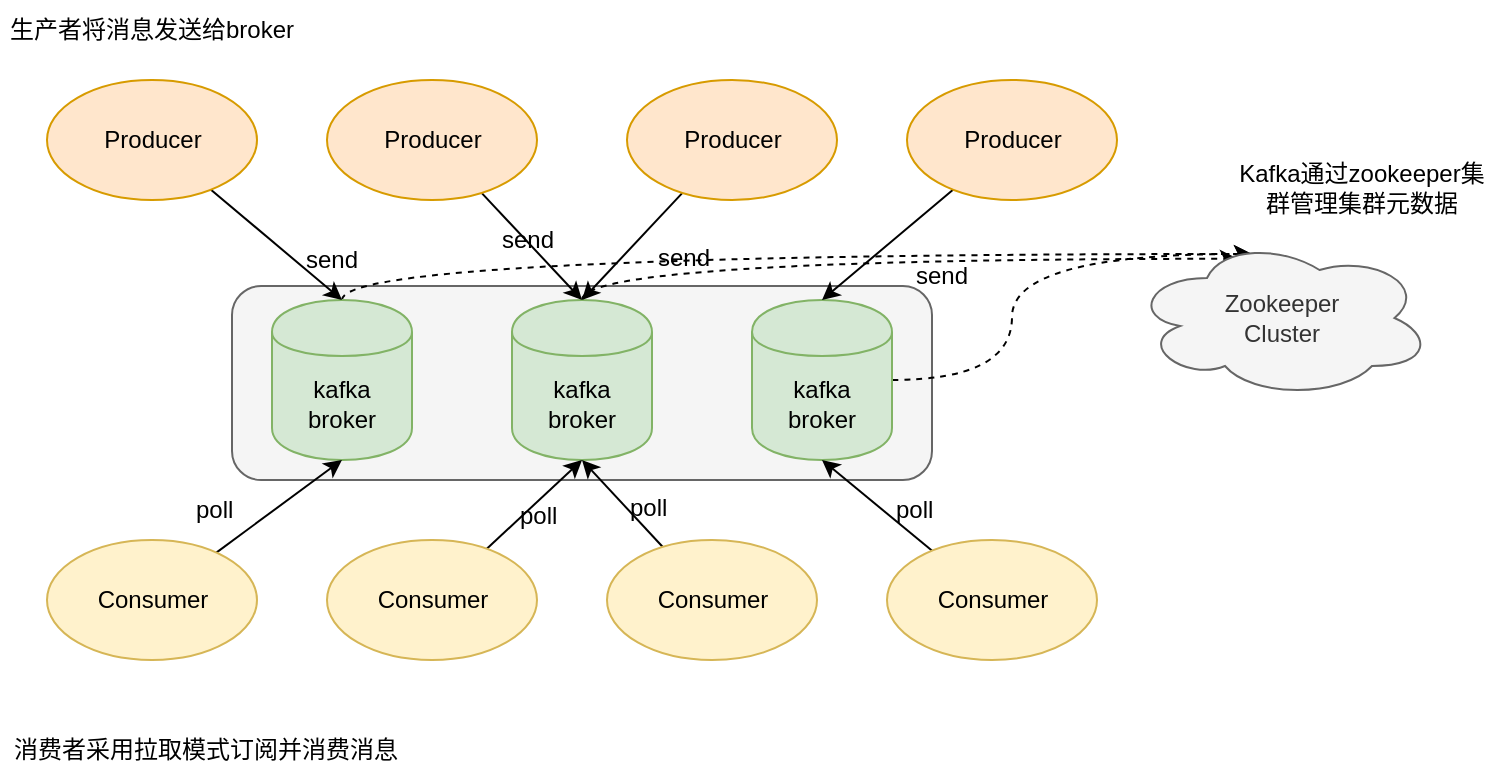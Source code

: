 <mxfile version="14.4.3" type="device" pages="13"><diagram id="g_n1E53Fc_OZODSbcBWS" name="Kafka体系结构"><mxGraphModel dx="1851" dy="592" grid="1" gridSize="10" guides="1" tooltips="1" connect="1" arrows="1" fold="1" page="1" pageScale="1" pageWidth="827" pageHeight="1169" math="0" shadow="0"><root><mxCell id="0"/><mxCell id="1" parent="0"/><mxCell id="ucXScDgBb_QS8_asvQcp-32" value="" style="rounded=1;whiteSpace=wrap;html=1;fillColor=#f5f5f5;strokeColor=#666666;fontColor=#333333;" parent="1" vertex="1"><mxGeometry x="20" y="193" width="350" height="97" as="geometry"/></mxCell><mxCell id="ucXScDgBb_QS8_asvQcp-37" value="" style="edgeStyle=orthogonalEdgeStyle;curved=1;rounded=0;orthogonalLoop=1;jettySize=auto;html=1;dashed=1;entryX=0.4;entryY=0.1;entryDx=0;entryDy=0;entryPerimeter=0;exitX=0.5;exitY=0;exitDx=0;exitDy=0;" parent="1" source="ucXScDgBb_QS8_asvQcp-1" target="ucXScDgBb_QS8_asvQcp-8" edge="1"><mxGeometry relative="1" as="geometry"/></mxCell><mxCell id="ucXScDgBb_QS8_asvQcp-1" value="kafka &lt;br&gt;broker" style="shape=cylinder;whiteSpace=wrap;html=1;boundedLbl=1;backgroundOutline=1;fillColor=#d5e8d4;strokeColor=#82b366;" parent="1" vertex="1"><mxGeometry x="40" y="200" width="70" height="80" as="geometry"/></mxCell><mxCell id="ucXScDgBb_QS8_asvQcp-38" style="edgeStyle=orthogonalEdgeStyle;curved=1;rounded=0;orthogonalLoop=1;jettySize=auto;html=1;entryX=0.353;entryY=0.13;entryDx=0;entryDy=0;entryPerimeter=0;dashed=1;exitX=0.5;exitY=0;exitDx=0;exitDy=0;" parent="1" source="ucXScDgBb_QS8_asvQcp-2" target="ucXScDgBb_QS8_asvQcp-8" edge="1"><mxGeometry relative="1" as="geometry"/></mxCell><mxCell id="ucXScDgBb_QS8_asvQcp-2" value="kafka &lt;br&gt;broker" style="shape=cylinder;whiteSpace=wrap;html=1;boundedLbl=1;backgroundOutline=1;fillColor=#d5e8d4;strokeColor=#82b366;" parent="1" vertex="1"><mxGeometry x="160" y="200" width="70" height="80" as="geometry"/></mxCell><mxCell id="ucXScDgBb_QS8_asvQcp-40" style="edgeStyle=orthogonalEdgeStyle;curved=1;rounded=0;orthogonalLoop=1;jettySize=auto;html=1;entryX=0.4;entryY=0.1;entryDx=0;entryDy=0;entryPerimeter=0;dashed=1;" parent="1" source="ucXScDgBb_QS8_asvQcp-3" target="ucXScDgBb_QS8_asvQcp-8" edge="1"><mxGeometry relative="1" as="geometry"/></mxCell><mxCell id="ucXScDgBb_QS8_asvQcp-3" value="kafka &lt;br&gt;broker" style="shape=cylinder;whiteSpace=wrap;html=1;boundedLbl=1;backgroundOutline=1;fillColor=#d5e8d4;strokeColor=#82b366;" parent="1" vertex="1"><mxGeometry x="280" y="200" width="70" height="80" as="geometry"/></mxCell><mxCell id="ucXScDgBb_QS8_asvQcp-9" style="rounded=0;orthogonalLoop=1;jettySize=auto;html=1;entryX=0.5;entryY=0;entryDx=0;entryDy=0;" parent="1" source="ucXScDgBb_QS8_asvQcp-4" target="ucXScDgBb_QS8_asvQcp-1" edge="1"><mxGeometry relative="1" as="geometry"/></mxCell><mxCell id="ucXScDgBb_QS8_asvQcp-4" value="Producer" style="ellipse;whiteSpace=wrap;html=1;fillColor=#ffe6cc;strokeColor=#d79b00;" parent="1" vertex="1"><mxGeometry x="-72.5" y="90" width="105" height="60" as="geometry"/></mxCell><mxCell id="ucXScDgBb_QS8_asvQcp-10" style="edgeStyle=none;rounded=0;orthogonalLoop=1;jettySize=auto;html=1;entryX=0.5;entryY=0;entryDx=0;entryDy=0;" parent="1" source="ucXScDgBb_QS8_asvQcp-5" target="ucXScDgBb_QS8_asvQcp-2" edge="1"><mxGeometry relative="1" as="geometry"/></mxCell><mxCell id="ucXScDgBb_QS8_asvQcp-5" value="Producer" style="ellipse;whiteSpace=wrap;html=1;fillColor=#ffe6cc;strokeColor=#d79b00;" parent="1" vertex="1"><mxGeometry x="67.5" y="90" width="105" height="60" as="geometry"/></mxCell><mxCell id="ucXScDgBb_QS8_asvQcp-11" style="edgeStyle=none;rounded=0;orthogonalLoop=1;jettySize=auto;html=1;entryX=0.5;entryY=0;entryDx=0;entryDy=0;" parent="1" source="ucXScDgBb_QS8_asvQcp-6" target="ucXScDgBb_QS8_asvQcp-2" edge="1"><mxGeometry relative="1" as="geometry"/></mxCell><mxCell id="ucXScDgBb_QS8_asvQcp-6" value="Producer" style="ellipse;whiteSpace=wrap;html=1;fillColor=#ffe6cc;strokeColor=#d79b00;" parent="1" vertex="1"><mxGeometry x="217.5" y="90" width="105" height="60" as="geometry"/></mxCell><mxCell id="ucXScDgBb_QS8_asvQcp-12" style="edgeStyle=none;rounded=0;orthogonalLoop=1;jettySize=auto;html=1;entryX=0.5;entryY=0;entryDx=0;entryDy=0;" parent="1" source="ucXScDgBb_QS8_asvQcp-7" target="ucXScDgBb_QS8_asvQcp-3" edge="1"><mxGeometry relative="1" as="geometry"/></mxCell><mxCell id="ucXScDgBb_QS8_asvQcp-7" value="Producer" style="ellipse;whiteSpace=wrap;html=1;fillColor=#ffe6cc;strokeColor=#d79b00;" parent="1" vertex="1"><mxGeometry x="357.5" y="90" width="105" height="60" as="geometry"/></mxCell><mxCell id="ucXScDgBb_QS8_asvQcp-8" value="Zookeeper&lt;br&gt;Cluster" style="ellipse;shape=cloud;whiteSpace=wrap;html=1;fillColor=#f5f5f5;strokeColor=#666666;fontColor=#333333;" parent="1" vertex="1"><mxGeometry x="470" y="169" width="150" height="80" as="geometry"/></mxCell><mxCell id="ucXScDgBb_QS8_asvQcp-13" value="send" style="text;html=1;resizable=0;points=[];autosize=1;align=left;verticalAlign=top;spacingTop=-4;" parent="1" vertex="1"><mxGeometry x="55" y="170" width="40" height="20" as="geometry"/></mxCell><mxCell id="ucXScDgBb_QS8_asvQcp-14" value="send" style="text;html=1;resizable=0;points=[];autosize=1;align=left;verticalAlign=top;spacingTop=-4;" parent="1" vertex="1"><mxGeometry x="152.5" y="160" width="40" height="20" as="geometry"/></mxCell><mxCell id="ucXScDgBb_QS8_asvQcp-15" value="send" style="text;html=1;resizable=0;points=[];autosize=1;align=left;verticalAlign=top;spacingTop=-4;" parent="1" vertex="1"><mxGeometry x="231" y="169" width="40" height="20" as="geometry"/></mxCell><mxCell id="ucXScDgBb_QS8_asvQcp-16" value="send" style="text;html=1;resizable=0;points=[];autosize=1;align=left;verticalAlign=top;spacingTop=-4;" parent="1" vertex="1"><mxGeometry x="360" y="178" width="40" height="20" as="geometry"/></mxCell><mxCell id="ucXScDgBb_QS8_asvQcp-22" style="edgeStyle=none;rounded=0;orthogonalLoop=1;jettySize=auto;html=1;entryX=0.5;entryY=1;entryDx=0;entryDy=0;" parent="1" source="ucXScDgBb_QS8_asvQcp-17" target="ucXScDgBb_QS8_asvQcp-1" edge="1"><mxGeometry relative="1" as="geometry"/></mxCell><mxCell id="ucXScDgBb_QS8_asvQcp-17" value="Consumer" style="ellipse;whiteSpace=wrap;html=1;fillColor=#fff2cc;strokeColor=#d6b656;" parent="1" vertex="1"><mxGeometry x="-72.5" y="320" width="105" height="60" as="geometry"/></mxCell><mxCell id="ucXScDgBb_QS8_asvQcp-23" style="edgeStyle=none;rounded=0;orthogonalLoop=1;jettySize=auto;html=1;entryX=0.5;entryY=1;entryDx=0;entryDy=0;" parent="1" source="ucXScDgBb_QS8_asvQcp-18" target="ucXScDgBb_QS8_asvQcp-2" edge="1"><mxGeometry relative="1" as="geometry"/></mxCell><mxCell id="ucXScDgBb_QS8_asvQcp-18" value="Consumer" style="ellipse;whiteSpace=wrap;html=1;fillColor=#fff2cc;strokeColor=#d6b656;" parent="1" vertex="1"><mxGeometry x="67.5" y="320" width="105" height="60" as="geometry"/></mxCell><mxCell id="ucXScDgBb_QS8_asvQcp-24" style="edgeStyle=none;rounded=0;orthogonalLoop=1;jettySize=auto;html=1;entryX=0.5;entryY=1;entryDx=0;entryDy=0;" parent="1" source="ucXScDgBb_QS8_asvQcp-19" target="ucXScDgBb_QS8_asvQcp-2" edge="1"><mxGeometry relative="1" as="geometry"/></mxCell><mxCell id="ucXScDgBb_QS8_asvQcp-19" value="Consumer" style="ellipse;whiteSpace=wrap;html=1;fillColor=#fff2cc;strokeColor=#d6b656;" parent="1" vertex="1"><mxGeometry x="207.5" y="320" width="105" height="60" as="geometry"/></mxCell><mxCell id="ucXScDgBb_QS8_asvQcp-25" style="edgeStyle=none;rounded=0;orthogonalLoop=1;jettySize=auto;html=1;entryX=0.5;entryY=1;entryDx=0;entryDy=0;" parent="1" source="ucXScDgBb_QS8_asvQcp-20" target="ucXScDgBb_QS8_asvQcp-3" edge="1"><mxGeometry relative="1" as="geometry"/></mxCell><mxCell id="ucXScDgBb_QS8_asvQcp-20" value="Consumer" style="ellipse;whiteSpace=wrap;html=1;fillColor=#fff2cc;strokeColor=#d6b656;" parent="1" vertex="1"><mxGeometry x="347.5" y="320" width="105" height="60" as="geometry"/></mxCell><mxCell id="ucXScDgBb_QS8_asvQcp-26" value="poll" style="text;html=1;resizable=0;points=[];autosize=1;align=left;verticalAlign=top;spacingTop=-4;" parent="1" vertex="1"><mxGeometry y="295" width="30" height="20" as="geometry"/></mxCell><mxCell id="ucXScDgBb_QS8_asvQcp-27" value="poll" style="text;html=1;resizable=0;points=[];autosize=1;align=left;verticalAlign=top;spacingTop=-4;" parent="1" vertex="1"><mxGeometry x="162" y="298" width="30" height="20" as="geometry"/></mxCell><mxCell id="ucXScDgBb_QS8_asvQcp-28" value="poll" style="text;html=1;resizable=0;points=[];autosize=1;align=left;verticalAlign=top;spacingTop=-4;" parent="1" vertex="1"><mxGeometry x="217" y="294" width="30" height="20" as="geometry"/></mxCell><mxCell id="ucXScDgBb_QS8_asvQcp-29" value="poll" style="text;html=1;resizable=0;points=[];autosize=1;align=left;verticalAlign=top;spacingTop=-4;" parent="1" vertex="1"><mxGeometry x="350" y="295" width="30" height="20" as="geometry"/></mxCell><mxCell id="ucXScDgBb_QS8_asvQcp-30" value="生产者将消息发送给broker" style="text;html=1;strokeColor=none;fillColor=none;align=center;verticalAlign=middle;whiteSpace=wrap;rounded=0;" parent="1" vertex="1"><mxGeometry x="-96" y="50" width="152" height="30" as="geometry"/></mxCell><mxCell id="ucXScDgBb_QS8_asvQcp-31" value="消费者采用拉取模式订阅并消费消息" style="text;html=1;strokeColor=none;fillColor=none;align=center;verticalAlign=middle;whiteSpace=wrap;rounded=0;" parent="1" vertex="1"><mxGeometry x="-96" y="410" width="206" height="30" as="geometry"/></mxCell><mxCell id="ucXScDgBb_QS8_asvQcp-41" value="Kafka通过zookeeper集群管理集群元数据" style="text;html=1;strokeColor=none;fillColor=none;align=center;verticalAlign=middle;whiteSpace=wrap;rounded=0;" parent="1" vertex="1"><mxGeometry x="520" y="119" width="130" height="50" as="geometry"/></mxCell></root></mxGraphModel></diagram><diagram id="XdZjp-dAm9NB0ri7wwQS" name="生产者整体架构图"><mxGraphModel dx="1024" dy="592" grid="1" gridSize="10" guides="1" tooltips="1" connect="1" arrows="1" fold="1" page="1" pageScale="1" pageWidth="827" pageHeight="1169" math="0" shadow="0"><root><mxCell id="Em3S6qhqzWpg9rfIpxK1-0"/><mxCell id="Em3S6qhqzWpg9rfIpxK1-1" parent="Em3S6qhqzWpg9rfIpxK1-0"/><mxCell id="Em3S6qhqzWpg9rfIpxK1-75" value="" style="rounded=0;whiteSpace=wrap;html=1;dashed=1;fillColor=#d5e8d4;strokeColor=#82b366;" vertex="1" parent="Em3S6qhqzWpg9rfIpxK1-1"><mxGeometry x="440" y="120" width="370" height="390" as="geometry"/></mxCell><mxCell id="Em3S6qhqzWpg9rfIpxK1-67" style="edgeStyle=orthogonalEdgeStyle;rounded=0;orthogonalLoop=1;jettySize=auto;html=1;entryX=0.5;entryY=1;entryDx=0;entryDy=0;" edge="1" parent="Em3S6qhqzWpg9rfIpxK1-1" source="Em3S6qhqzWpg9rfIpxK1-63" target="Em3S6qhqzWpg9rfIpxK1-60"><mxGeometry relative="1" as="geometry"/></mxCell><mxCell id="Em3S6qhqzWpg9rfIpxK1-63" value="Kafka Cluster" style="shape=cylinder3;whiteSpace=wrap;html=1;boundedLbl=1;backgroundOutline=1;size=15;rounded=0;" vertex="1" parent="Em3S6qhqzWpg9rfIpxK1-1"><mxGeometry x="552.5" y="530" width="85" height="50" as="geometry"/></mxCell><mxCell id="Em3S6qhqzWpg9rfIpxK1-12" value="" style="rounded=0;whiteSpace=wrap;html=1;dashed=1;fillColor=#fff2cc;strokeColor=#d6b656;" vertex="1" parent="Em3S6qhqzWpg9rfIpxK1-1"><mxGeometry x="127" y="134" width="150" height="280" as="geometry"/></mxCell><mxCell id="Em3S6qhqzWpg9rfIpxK1-6" style="edgeStyle=orthogonalEdgeStyle;rounded=0;orthogonalLoop=1;jettySize=auto;html=1;" edge="1" parent="Em3S6qhqzWpg9rfIpxK1-1" source="Em3S6qhqzWpg9rfIpxK1-2" target="Em3S6qhqzWpg9rfIpxK1-3"><mxGeometry relative="1" as="geometry"/></mxCell><mxCell id="Em3S6qhqzWpg9rfIpxK1-2" value="KafkaProducer" style="rounded=0;whiteSpace=wrap;html=1;" vertex="1" parent="Em3S6qhqzWpg9rfIpxK1-1"><mxGeometry x="140" y="150" width="120" height="40" as="geometry"/></mxCell><mxCell id="Em3S6qhqzWpg9rfIpxK1-7" style="edgeStyle=orthogonalEdgeStyle;rounded=0;orthogonalLoop=1;jettySize=auto;html=1;entryX=0.5;entryY=0;entryDx=0;entryDy=0;" edge="1" parent="Em3S6qhqzWpg9rfIpxK1-1" source="Em3S6qhqzWpg9rfIpxK1-3" target="Em3S6qhqzWpg9rfIpxK1-4"><mxGeometry relative="1" as="geometry"/></mxCell><mxCell id="Em3S6qhqzWpg9rfIpxK1-3" value="拦截器&lt;br&gt;ProducerInterceptors" style="rounded=0;whiteSpace=wrap;html=1;" vertex="1" parent="Em3S6qhqzWpg9rfIpxK1-1"><mxGeometry x="140" y="220" width="120" height="40" as="geometry"/></mxCell><mxCell id="Em3S6qhqzWpg9rfIpxK1-8" style="edgeStyle=orthogonalEdgeStyle;rounded=0;orthogonalLoop=1;jettySize=auto;html=1;" edge="1" parent="Em3S6qhqzWpg9rfIpxK1-1" source="Em3S6qhqzWpg9rfIpxK1-4" target="Em3S6qhqzWpg9rfIpxK1-5"><mxGeometry relative="1" as="geometry"/></mxCell><mxCell id="Em3S6qhqzWpg9rfIpxK1-4" value="序列化器&lt;br&gt;Serializer" style="rounded=0;whiteSpace=wrap;html=1;" vertex="1" parent="Em3S6qhqzWpg9rfIpxK1-1"><mxGeometry x="140" y="290" width="120" height="40" as="geometry"/></mxCell><mxCell id="Em3S6qhqzWpg9rfIpxK1-5" value="分区器&lt;br&gt;Partitioner" style="rounded=0;whiteSpace=wrap;html=1;" vertex="1" parent="Em3S6qhqzWpg9rfIpxK1-1"><mxGeometry x="140" y="360" width="120" height="40" as="geometry"/></mxCell><mxCell id="Em3S6qhqzWpg9rfIpxK1-9" value="1" style="text;html=1;align=center;verticalAlign=middle;resizable=0;points=[];autosize=1;" vertex="1" parent="Em3S6qhqzWpg9rfIpxK1-1"><mxGeometry x="210" y="190" width="20" height="20" as="geometry"/></mxCell><mxCell id="Em3S6qhqzWpg9rfIpxK1-10" value="2" style="text;html=1;align=center;verticalAlign=middle;resizable=0;points=[];autosize=1;" vertex="1" parent="Em3S6qhqzWpg9rfIpxK1-1"><mxGeometry x="220" y="260" width="20" height="20" as="geometry"/></mxCell><mxCell id="Em3S6qhqzWpg9rfIpxK1-11" value="3" style="text;html=1;align=center;verticalAlign=middle;resizable=0;points=[];autosize=1;" vertex="1" parent="Em3S6qhqzWpg9rfIpxK1-1"><mxGeometry x="220" y="330" width="20" height="20" as="geometry"/></mxCell><mxCell id="Em3S6qhqzWpg9rfIpxK1-13" value="&lt;b&gt;主线程&lt;/b&gt;" style="text;html=1;strokeColor=none;fillColor=none;align=center;verticalAlign=middle;whiteSpace=wrap;rounded=0;dashed=1;" vertex="1" parent="Em3S6qhqzWpg9rfIpxK1-1"><mxGeometry x="180" y="120" width="40" height="20" as="geometry"/></mxCell><mxCell id="Em3S6qhqzWpg9rfIpxK1-14" value="" style="rounded=0;whiteSpace=wrap;html=1;dashed=1;fillColor=#ffe6cc;strokeColor=#d79b00;" vertex="1" parent="Em3S6qhqzWpg9rfIpxK1-1"><mxGeometry x="117.5" y="470" width="292.5" height="110" as="geometry"/></mxCell><mxCell id="Em3S6qhqzWpg9rfIpxK1-33" style="edgeStyle=orthogonalEdgeStyle;rounded=0;orthogonalLoop=1;jettySize=auto;html=1;entryX=0.5;entryY=0;entryDx=0;entryDy=0;exitX=0.75;exitY=0;exitDx=0;exitDy=0;" edge="1" parent="Em3S6qhqzWpg9rfIpxK1-1" source="Em3S6qhqzWpg9rfIpxK1-15" target="Em3S6qhqzWpg9rfIpxK1-32"><mxGeometry relative="1" as="geometry"/></mxCell><mxCell id="Em3S6qhqzWpg9rfIpxK1-15" value="&lt;b&gt;消息累加器 RecordAccumulator&lt;/b&gt;" style="text;html=1;strokeColor=none;fillColor=none;align=center;verticalAlign=middle;whiteSpace=wrap;rounded=0;dashed=1;" vertex="1" parent="Em3S6qhqzWpg9rfIpxK1-1"><mxGeometry x="193" y="450" width="200" height="20" as="geometry"/></mxCell><mxCell id="Em3S6qhqzWpg9rfIpxK1-21" value="" style="group" vertex="1" connectable="0" parent="Em3S6qhqzWpg9rfIpxK1-1"><mxGeometry x="127" y="480" width="263" height="40" as="geometry"/></mxCell><mxCell id="Em3S6qhqzWpg9rfIpxK1-16" value="" style="rounded=1;whiteSpace=wrap;html=1;dashed=1;align=left;" vertex="1" parent="Em3S6qhqzWpg9rfIpxK1-21"><mxGeometry width="263" height="40" as="geometry"/></mxCell><mxCell id="Em3S6qhqzWpg9rfIpxK1-17" value="分区1" style="text;html=1;strokeColor=none;fillColor=none;align=center;verticalAlign=middle;whiteSpace=wrap;rounded=0;dashed=1;" vertex="1" parent="Em3S6qhqzWpg9rfIpxK1-21"><mxGeometry y="10" width="40" height="20" as="geometry"/></mxCell><mxCell id="Em3S6qhqzWpg9rfIpxK1-18" value="ProducerBatch" style="rounded=0;whiteSpace=wrap;html=1;" vertex="1" parent="Em3S6qhqzWpg9rfIpxK1-21"><mxGeometry x="83" y="7.5" width="83.5" height="25" as="geometry"/></mxCell><mxCell id="Em3S6qhqzWpg9rfIpxK1-20" style="edgeStyle=orthogonalEdgeStyle;rounded=0;orthogonalLoop=1;jettySize=auto;html=1;exitX=1;exitY=0.5;exitDx=0;exitDy=0;" edge="1" parent="Em3S6qhqzWpg9rfIpxK1-21" source="Em3S6qhqzWpg9rfIpxK1-17" target="Em3S6qhqzWpg9rfIpxK1-18"><mxGeometry relative="1" as="geometry"/></mxCell><mxCell id="Em3S6qhqzWpg9rfIpxK1-19" value="ProducerBatch" style="rounded=0;whiteSpace=wrap;html=1;" vertex="1" parent="Em3S6qhqzWpg9rfIpxK1-21"><mxGeometry x="173" y="7.5" width="83.5" height="25" as="geometry"/></mxCell><mxCell id="Em3S6qhqzWpg9rfIpxK1-22" value="" style="group" vertex="1" connectable="0" parent="Em3S6qhqzWpg9rfIpxK1-1"><mxGeometry x="130" y="530" width="263" height="40" as="geometry"/></mxCell><mxCell id="Em3S6qhqzWpg9rfIpxK1-23" value="" style="rounded=1;whiteSpace=wrap;html=1;dashed=1;align=left;" vertex="1" parent="Em3S6qhqzWpg9rfIpxK1-22"><mxGeometry width="263" height="40" as="geometry"/></mxCell><mxCell id="Em3S6qhqzWpg9rfIpxK1-24" value="分区2" style="text;html=1;strokeColor=none;fillColor=none;align=center;verticalAlign=middle;whiteSpace=wrap;rounded=0;dashed=1;" vertex="1" parent="Em3S6qhqzWpg9rfIpxK1-22"><mxGeometry y="10" width="40" height="20" as="geometry"/></mxCell><mxCell id="Em3S6qhqzWpg9rfIpxK1-25" value="ProducerBatch" style="rounded=0;whiteSpace=wrap;html=1;" vertex="1" parent="Em3S6qhqzWpg9rfIpxK1-22"><mxGeometry x="83" y="7.5" width="83.5" height="25" as="geometry"/></mxCell><mxCell id="Em3S6qhqzWpg9rfIpxK1-26" style="edgeStyle=orthogonalEdgeStyle;rounded=0;orthogonalLoop=1;jettySize=auto;html=1;exitX=1;exitY=0.5;exitDx=0;exitDy=0;" edge="1" parent="Em3S6qhqzWpg9rfIpxK1-22" source="Em3S6qhqzWpg9rfIpxK1-24" target="Em3S6qhqzWpg9rfIpxK1-25"><mxGeometry relative="1" as="geometry"/></mxCell><mxCell id="Em3S6qhqzWpg9rfIpxK1-29" value="" style="shape=flexArrow;endArrow=classic;html=1;" edge="1" parent="Em3S6qhqzWpg9rfIpxK1-1"><mxGeometry width="50" height="50" relative="1" as="geometry"><mxPoint x="199.5" y="420" as="sourcePoint"/><mxPoint x="199.5" y="460" as="targetPoint"/></mxGeometry></mxCell><mxCell id="Em3S6qhqzWpg9rfIpxK1-30" value="4" style="text;html=1;align=center;verticalAlign=middle;resizable=0;points=[];autosize=1;" vertex="1" parent="Em3S6qhqzWpg9rfIpxK1-1"><mxGeometry x="220" y="420" width="20" height="20" as="geometry"/></mxCell><mxCell id="Em3S6qhqzWpg9rfIpxK1-32" value="Sender线程" style="text;html=1;strokeColor=none;fillColor=none;align=center;verticalAlign=middle;whiteSpace=wrap;rounded=0;dashed=1;" vertex="1" parent="Em3S6qhqzWpg9rfIpxK1-1"><mxGeometry x="675" y="100" width="80" height="30" as="geometry"/></mxCell><mxCell id="Em3S6qhqzWpg9rfIpxK1-34" value="5" style="text;html=1;align=center;verticalAlign=middle;resizable=0;points=[];autosize=1;" vertex="1" parent="Em3S6qhqzWpg9rfIpxK1-1"><mxGeometry x="340" y="180" width="20" height="20" as="geometry"/></mxCell><mxCell id="Em3S6qhqzWpg9rfIpxK1-37" style="edgeStyle=orthogonalEdgeStyle;rounded=0;orthogonalLoop=1;jettySize=auto;html=1;" edge="1" parent="Em3S6qhqzWpg9rfIpxK1-1" source="Em3S6qhqzWpg9rfIpxK1-35" target="Em3S6qhqzWpg9rfIpxK1-36"><mxGeometry relative="1" as="geometry"/></mxCell><mxCell id="Em3S6qhqzWpg9rfIpxK1-35" value="Sender" style="rounded=0;whiteSpace=wrap;html=1;" vertex="1" parent="Em3S6qhqzWpg9rfIpxK1-1"><mxGeometry x="540" y="150" width="100" height="30" as="geometry"/></mxCell><mxCell id="Em3S6qhqzWpg9rfIpxK1-58" style="edgeStyle=orthogonalEdgeStyle;rounded=0;orthogonalLoop=1;jettySize=auto;html=1;entryX=0.5;entryY=0;entryDx=0;entryDy=0;" edge="1" parent="Em3S6qhqzWpg9rfIpxK1-1" source="Em3S6qhqzWpg9rfIpxK1-36" target="Em3S6qhqzWpg9rfIpxK1-56"><mxGeometry relative="1" as="geometry"/></mxCell><mxCell id="Em3S6qhqzWpg9rfIpxK1-71" style="edgeStyle=orthogonalEdgeStyle;rounded=0;orthogonalLoop=1;jettySize=auto;html=1;exitX=1;exitY=0.5;exitDx=0;exitDy=0;entryX=1;entryY=0.5;entryDx=0;entryDy=0;" edge="1" parent="Em3S6qhqzWpg9rfIpxK1-1" source="Em3S6qhqzWpg9rfIpxK1-36" target="Em3S6qhqzWpg9rfIpxK1-60"><mxGeometry relative="1" as="geometry"><Array as="points"><mxPoint x="790" y="225"/><mxPoint x="790" y="477"/></Array></mxGeometry></mxCell><mxCell id="Em3S6qhqzWpg9rfIpxK1-36" value="创建 Request" style="rounded=0;whiteSpace=wrap;html=1;" vertex="1" parent="Em3S6qhqzWpg9rfIpxK1-1"><mxGeometry x="540" y="210" width="100" height="30" as="geometry"/></mxCell><mxCell id="Em3S6qhqzWpg9rfIpxK1-38" value="6" style="text;html=1;align=center;verticalAlign=middle;resizable=0;points=[];autosize=1;" vertex="1" parent="Em3S6qhqzWpg9rfIpxK1-1"><mxGeometry x="590" y="180" width="20" height="20" as="geometry"/></mxCell><mxCell id="Em3S6qhqzWpg9rfIpxK1-57" value="" style="group" vertex="1" connectable="0" parent="Em3S6qhqzWpg9rfIpxK1-1"><mxGeometry x="455" y="270" width="280" height="156" as="geometry"/></mxCell><mxCell id="Em3S6qhqzWpg9rfIpxK1-55" value="" style="rounded=0;whiteSpace=wrap;html=1;" vertex="1" parent="Em3S6qhqzWpg9rfIpxK1-57"><mxGeometry width="280" height="156" as="geometry"/></mxCell><mxCell id="Em3S6qhqzWpg9rfIpxK1-54" value="" style="group" vertex="1" connectable="0" parent="Em3S6qhqzWpg9rfIpxK1-57"><mxGeometry x="15" y="22" width="250" height="130" as="geometry"/></mxCell><mxCell id="Em3S6qhqzWpg9rfIpxK1-52" value="" style="rounded=0;whiteSpace=wrap;html=1;" vertex="1" parent="Em3S6qhqzWpg9rfIpxK1-54"><mxGeometry width="250" height="130" as="geometry"/></mxCell><mxCell id="Em3S6qhqzWpg9rfIpxK1-51" value="" style="group" vertex="1" connectable="0" parent="Em3S6qhqzWpg9rfIpxK1-54"><mxGeometry x="10" y="30" width="230" height="90" as="geometry"/></mxCell><mxCell id="Em3S6qhqzWpg9rfIpxK1-44" value="" style="rounded=0;whiteSpace=wrap;html=1;dashed=1;" vertex="1" parent="Em3S6qhqzWpg9rfIpxK1-51"><mxGeometry width="230" height="40" as="geometry"/></mxCell><mxCell id="Em3S6qhqzWpg9rfIpxK1-43" value="" style="group" vertex="1" connectable="0" parent="Em3S6qhqzWpg9rfIpxK1-51"><mxGeometry x="10" y="10" width="210" height="20" as="geometry"/></mxCell><mxCell id="Em3S6qhqzWpg9rfIpxK1-39" value="node1" style="text;html=1;strokeColor=none;fillColor=none;align=center;verticalAlign=middle;whiteSpace=wrap;rounded=0;" vertex="1" parent="Em3S6qhqzWpg9rfIpxK1-43"><mxGeometry width="40" height="20" as="geometry"/></mxCell><mxCell id="Em3S6qhqzWpg9rfIpxK1-40" value="Request" style="rounded=0;whiteSpace=wrap;html=1;" vertex="1" parent="Em3S6qhqzWpg9rfIpxK1-43"><mxGeometry x="80" width="60" height="20" as="geometry"/></mxCell><mxCell id="Em3S6qhqzWpg9rfIpxK1-42" style="edgeStyle=orthogonalEdgeStyle;rounded=0;orthogonalLoop=1;jettySize=auto;html=1;" edge="1" parent="Em3S6qhqzWpg9rfIpxK1-43" source="Em3S6qhqzWpg9rfIpxK1-39" target="Em3S6qhqzWpg9rfIpxK1-40"><mxGeometry relative="1" as="geometry"/></mxCell><mxCell id="Em3S6qhqzWpg9rfIpxK1-41" value="Request" style="rounded=0;whiteSpace=wrap;html=1;" vertex="1" parent="Em3S6qhqzWpg9rfIpxK1-43"><mxGeometry x="150" width="60" height="20" as="geometry"/></mxCell><mxCell id="Em3S6qhqzWpg9rfIpxK1-45" value="" style="rounded=0;whiteSpace=wrap;html=1;dashed=1;" vertex="1" parent="Em3S6qhqzWpg9rfIpxK1-51"><mxGeometry y="50" width="230" height="40" as="geometry"/></mxCell><mxCell id="Em3S6qhqzWpg9rfIpxK1-46" value="" style="group" vertex="1" connectable="0" parent="Em3S6qhqzWpg9rfIpxK1-51"><mxGeometry x="10" y="60" width="210" height="20" as="geometry"/></mxCell><mxCell id="Em3S6qhqzWpg9rfIpxK1-47" value="node2" style="text;html=1;strokeColor=none;fillColor=none;align=center;verticalAlign=middle;whiteSpace=wrap;rounded=0;" vertex="1" parent="Em3S6qhqzWpg9rfIpxK1-46"><mxGeometry width="40" height="20" as="geometry"/></mxCell><mxCell id="Em3S6qhqzWpg9rfIpxK1-48" value="Request" style="rounded=0;whiteSpace=wrap;html=1;" vertex="1" parent="Em3S6qhqzWpg9rfIpxK1-46"><mxGeometry x="80" width="60" height="20" as="geometry"/></mxCell><mxCell id="Em3S6qhqzWpg9rfIpxK1-49" style="edgeStyle=orthogonalEdgeStyle;rounded=0;orthogonalLoop=1;jettySize=auto;html=1;" edge="1" parent="Em3S6qhqzWpg9rfIpxK1-46" source="Em3S6qhqzWpg9rfIpxK1-47" target="Em3S6qhqzWpg9rfIpxK1-48"><mxGeometry relative="1" as="geometry"/></mxCell><mxCell id="Em3S6qhqzWpg9rfIpxK1-53" value="InFlightRequests" style="text;html=1;strokeColor=none;fillColor=none;align=center;verticalAlign=middle;whiteSpace=wrap;rounded=0;" vertex="1" parent="Em3S6qhqzWpg9rfIpxK1-54"><mxGeometry x="10" y="4" width="100" height="20" as="geometry"/></mxCell><mxCell id="Em3S6qhqzWpg9rfIpxK1-56" value="NetworkClient" style="text;html=1;strokeColor=none;fillColor=none;align=center;verticalAlign=middle;whiteSpace=wrap;rounded=0;" vertex="1" parent="Em3S6qhqzWpg9rfIpxK1-57"><mxGeometry x="95" width="80" height="20" as="geometry"/></mxCell><mxCell id="Em3S6qhqzWpg9rfIpxK1-59" value="7 缓存" style="text;html=1;align=center;verticalAlign=middle;resizable=0;points=[];autosize=1;" vertex="1" parent="Em3S6qhqzWpg9rfIpxK1-1"><mxGeometry x="605" y="240" width="50" height="20" as="geometry"/></mxCell><mxCell id="Em3S6qhqzWpg9rfIpxK1-66" style="edgeStyle=orthogonalEdgeStyle;rounded=0;orthogonalLoop=1;jettySize=auto;html=1;" edge="1" parent="Em3S6qhqzWpg9rfIpxK1-1" source="Em3S6qhqzWpg9rfIpxK1-60" target="Em3S6qhqzWpg9rfIpxK1-63"><mxGeometry relative="1" as="geometry"/></mxCell><mxCell id="Em3S6qhqzWpg9rfIpxK1-70" style="edgeStyle=orthogonalEdgeStyle;rounded=0;orthogonalLoop=1;jettySize=auto;html=1;entryX=0.5;entryY=1;entryDx=0;entryDy=0;" edge="1" parent="Em3S6qhqzWpg9rfIpxK1-1" source="Em3S6qhqzWpg9rfIpxK1-60" target="Em3S6qhqzWpg9rfIpxK1-55"><mxGeometry relative="1" as="geometry"/></mxCell><mxCell id="Em3S6qhqzWpg9rfIpxK1-60" value="Selector" style="rounded=0;whiteSpace=wrap;html=1;" vertex="1" parent="Em3S6qhqzWpg9rfIpxK1-1"><mxGeometry x="550" y="453" width="90" height="47" as="geometry"/></mxCell><mxCell id="Em3S6qhqzWpg9rfIpxK1-62" value="8 提交给Selector &lt;br&gt;准备发送" style="text;html=1;align=center;verticalAlign=middle;resizable=0;points=[];autosize=1;" vertex="1" parent="Em3S6qhqzWpg9rfIpxK1-1"><mxGeometry x="645" y="195" width="110" height="30" as="geometry"/></mxCell><mxCell id="Em3S6qhqzWpg9rfIpxK1-68" value="9" style="text;html=1;align=center;verticalAlign=middle;resizable=0;points=[];autosize=1;" vertex="1" parent="Em3S6qhqzWpg9rfIpxK1-1"><mxGeometry x="605" y="510" width="20" height="20" as="geometry"/></mxCell><mxCell id="Em3S6qhqzWpg9rfIpxK1-72" value="10 Response" style="text;html=1;align=center;verticalAlign=middle;resizable=0;points=[];autosize=1;" vertex="1" parent="Em3S6qhqzWpg9rfIpxK1-1"><mxGeometry x="605" y="433" width="90" height="20" as="geometry"/></mxCell><mxCell id="Em3S6qhqzWpg9rfIpxK1-73" style="edgeStyle=orthogonalEdgeStyle;rounded=0;orthogonalLoop=1;jettySize=auto;html=1;entryX=1;entryY=0.5;entryDx=0;entryDy=0;" edge="1" parent="Em3S6qhqzWpg9rfIpxK1-1" source="Em3S6qhqzWpg9rfIpxK1-55" target="Em3S6qhqzWpg9rfIpxK1-14"><mxGeometry relative="1" as="geometry"/></mxCell><mxCell id="Em3S6qhqzWpg9rfIpxK1-74" value="11 清理" style="text;html=1;align=center;verticalAlign=middle;resizable=0;points=[];autosize=1;" vertex="1" parent="Em3S6qhqzWpg9rfIpxK1-1"><mxGeometry x="380" y="380" width="60" height="20" as="geometry"/></mxCell></root></mxGraphModel></diagram><diagram id="euzIppYOKgmmWiclGiy3" name="主题，分区，副本，日志关系"><mxGraphModel dx="1022" dy="591" grid="1" gridSize="10" guides="1" tooltips="1" connect="1" arrows="1" fold="1" page="1" pageScale="1" pageWidth="827" pageHeight="1169" math="0" shadow="0"><root><mxCell id="phQ9Vit65sFRDwY1Dbu_-0"/><mxCell id="phQ9Vit65sFRDwY1Dbu_-1" parent="phQ9Vit65sFRDwY1Dbu_-0"/><mxCell id="WzjsPqV13N-P4gd5egYj-31" style="edgeStyle=orthogonalEdgeStyle;rounded=0;orthogonalLoop=1;jettySize=auto;html=1;entryX=0;entryY=0.5;entryDx=0;entryDy=0;fillColor=#fff2cc;strokeColor=#d6b656;" edge="1" parent="phQ9Vit65sFRDwY1Dbu_-1" source="WzjsPqV13N-P4gd5egYj-0" target="WzjsPqV13N-P4gd5egYj-1"><mxGeometry relative="1" as="geometry"/></mxCell><mxCell id="WzjsPqV13N-P4gd5egYj-32" style="edgeStyle=orthogonalEdgeStyle;rounded=0;orthogonalLoop=1;jettySize=auto;html=1;entryX=0;entryY=0.5;entryDx=0;entryDy=0;fillColor=#fff2cc;strokeColor=#d6b656;" edge="1" parent="phQ9Vit65sFRDwY1Dbu_-1" source="WzjsPqV13N-P4gd5egYj-0" target="WzjsPqV13N-P4gd5egYj-3"><mxGeometry relative="1" as="geometry"/></mxCell><mxCell id="WzjsPqV13N-P4gd5egYj-0" value="主题" style="rounded=0;whiteSpace=wrap;html=1;fillColor=#fff2cc;strokeColor=#d6b656;" vertex="1" parent="phQ9Vit65sFRDwY1Dbu_-1"><mxGeometry x="120" y="190" width="80" height="40" as="geometry"/></mxCell><mxCell id="WzjsPqV13N-P4gd5egYj-11" style="edgeStyle=orthogonalEdgeStyle;rounded=0;orthogonalLoop=1;jettySize=auto;html=1;entryX=0;entryY=0.75;entryDx=0;entryDy=0;" edge="1" parent="phQ9Vit65sFRDwY1Dbu_-1" source="WzjsPqV13N-P4gd5egYj-1" target="WzjsPqV13N-P4gd5egYj-4"><mxGeometry relative="1" as="geometry"/></mxCell><mxCell id="WzjsPqV13N-P4gd5egYj-12" style="edgeStyle=orthogonalEdgeStyle;rounded=0;orthogonalLoop=1;jettySize=auto;html=1;" edge="1" parent="phQ9Vit65sFRDwY1Dbu_-1" source="WzjsPqV13N-P4gd5egYj-1" target="WzjsPqV13N-P4gd5egYj-6"><mxGeometry relative="1" as="geometry"/></mxCell><mxCell id="WzjsPqV13N-P4gd5egYj-29" style="edgeStyle=orthogonalEdgeStyle;rounded=0;orthogonalLoop=1;jettySize=auto;html=1;entryX=0;entryY=0.5;entryDx=0;entryDy=0;" edge="1" parent="phQ9Vit65sFRDwY1Dbu_-1" source="WzjsPqV13N-P4gd5egYj-1" target="WzjsPqV13N-P4gd5egYj-7"><mxGeometry relative="1" as="geometry"/></mxCell><mxCell id="WzjsPqV13N-P4gd5egYj-1" value="分区0" style="rounded=0;whiteSpace=wrap;html=1;fillColor=#fff2cc;strokeColor=#d6b656;" vertex="1" parent="phQ9Vit65sFRDwY1Dbu_-1"><mxGeometry x="240" y="145" width="80" height="30" as="geometry"/></mxCell><mxCell id="WzjsPqV13N-P4gd5egYj-15" style="edgeStyle=orthogonalEdgeStyle;rounded=0;orthogonalLoop=1;jettySize=auto;html=1;" edge="1" parent="phQ9Vit65sFRDwY1Dbu_-1" source="WzjsPqV13N-P4gd5egYj-3" target="WzjsPqV13N-P4gd5egYj-9"><mxGeometry relative="1" as="geometry"/></mxCell><mxCell id="WzjsPqV13N-P4gd5egYj-16" style="edgeStyle=orthogonalEdgeStyle;rounded=0;orthogonalLoop=1;jettySize=auto;html=1;entryX=0;entryY=0.5;entryDx=0;entryDy=0;" edge="1" parent="phQ9Vit65sFRDwY1Dbu_-1" source="WzjsPqV13N-P4gd5egYj-3" target="WzjsPqV13N-P4gd5egYj-10"><mxGeometry relative="1" as="geometry"/></mxCell><mxCell id="WzjsPqV13N-P4gd5egYj-30" style="edgeStyle=orthogonalEdgeStyle;rounded=0;orthogonalLoop=1;jettySize=auto;html=1;entryX=0;entryY=0.5;entryDx=0;entryDy=0;" edge="1" parent="phQ9Vit65sFRDwY1Dbu_-1" source="WzjsPqV13N-P4gd5egYj-3" target="WzjsPqV13N-P4gd5egYj-8"><mxGeometry relative="1" as="geometry"/></mxCell><mxCell id="WzjsPqV13N-P4gd5egYj-3" value="分区1" style="rounded=0;whiteSpace=wrap;html=1;fillColor=#fff2cc;strokeColor=#d6b656;" vertex="1" parent="phQ9Vit65sFRDwY1Dbu_-1"><mxGeometry x="240" y="235" width="80" height="30" as="geometry"/></mxCell><mxCell id="WzjsPqV13N-P4gd5egYj-23" style="edgeStyle=orthogonalEdgeStyle;rounded=0;orthogonalLoop=1;jettySize=auto;html=1;fillColor=#f5f5f5;strokeColor=#666666;" edge="1" parent="phQ9Vit65sFRDwY1Dbu_-1" source="WzjsPqV13N-P4gd5egYj-4" target="WzjsPqV13N-P4gd5egYj-17"><mxGeometry relative="1" as="geometry"/></mxCell><mxCell id="WzjsPqV13N-P4gd5egYj-4" value="副本0-0" style="rounded=0;whiteSpace=wrap;html=1;fillColor=#f5f5f5;strokeColor=#666666;fontColor=#333333;" vertex="1" parent="phQ9Vit65sFRDwY1Dbu_-1"><mxGeometry x="360" y="120" width="70" height="20" as="geometry"/></mxCell><mxCell id="WzjsPqV13N-P4gd5egYj-24" style="edgeStyle=orthogonalEdgeStyle;rounded=0;orthogonalLoop=1;jettySize=auto;html=1;fillColor=#f5f5f5;strokeColor=#666666;" edge="1" parent="phQ9Vit65sFRDwY1Dbu_-1" source="WzjsPqV13N-P4gd5egYj-6" target="WzjsPqV13N-P4gd5egYj-18"><mxGeometry relative="1" as="geometry"/></mxCell><mxCell id="WzjsPqV13N-P4gd5egYj-6" value="副本0-1" style="rounded=0;whiteSpace=wrap;html=1;fillColor=#f5f5f5;strokeColor=#666666;fontColor=#333333;" vertex="1" parent="phQ9Vit65sFRDwY1Dbu_-1"><mxGeometry x="360" y="150" width="70" height="20" as="geometry"/></mxCell><mxCell id="WzjsPqV13N-P4gd5egYj-25" style="edgeStyle=orthogonalEdgeStyle;rounded=0;orthogonalLoop=1;jettySize=auto;html=1;fillColor=#f5f5f5;strokeColor=#666666;" edge="1" parent="phQ9Vit65sFRDwY1Dbu_-1" source="WzjsPqV13N-P4gd5egYj-7" target="WzjsPqV13N-P4gd5egYj-19"><mxGeometry relative="1" as="geometry"/></mxCell><mxCell id="WzjsPqV13N-P4gd5egYj-7" value="副本0-2" style="rounded=0;whiteSpace=wrap;html=1;fillColor=#f5f5f5;strokeColor=#666666;fontColor=#333333;" vertex="1" parent="phQ9Vit65sFRDwY1Dbu_-1"><mxGeometry x="360" y="180" width="70" height="20" as="geometry"/></mxCell><mxCell id="WzjsPqV13N-P4gd5egYj-26" style="edgeStyle=orthogonalEdgeStyle;rounded=0;orthogonalLoop=1;jettySize=auto;html=1;fillColor=#f5f5f5;strokeColor=#666666;" edge="1" parent="phQ9Vit65sFRDwY1Dbu_-1" source="WzjsPqV13N-P4gd5egYj-8" target="WzjsPqV13N-P4gd5egYj-20"><mxGeometry relative="1" as="geometry"/></mxCell><mxCell id="WzjsPqV13N-P4gd5egYj-8" value="副本1-0" style="rounded=0;whiteSpace=wrap;html=1;fillColor=#f5f5f5;strokeColor=#666666;fontColor=#333333;" vertex="1" parent="phQ9Vit65sFRDwY1Dbu_-1"><mxGeometry x="360.5" y="210" width="70" height="20" as="geometry"/></mxCell><mxCell id="WzjsPqV13N-P4gd5egYj-27" style="edgeStyle=orthogonalEdgeStyle;rounded=0;orthogonalLoop=1;jettySize=auto;html=1;exitX=1;exitY=0.5;exitDx=0;exitDy=0;fillColor=#f5f5f5;strokeColor=#666666;" edge="1" parent="phQ9Vit65sFRDwY1Dbu_-1" source="WzjsPqV13N-P4gd5egYj-9" target="WzjsPqV13N-P4gd5egYj-21"><mxGeometry relative="1" as="geometry"/></mxCell><mxCell id="WzjsPqV13N-P4gd5egYj-9" value="副本1-1" style="rounded=0;whiteSpace=wrap;html=1;fillColor=#f5f5f5;strokeColor=#666666;fontColor=#333333;" vertex="1" parent="phQ9Vit65sFRDwY1Dbu_-1"><mxGeometry x="360.5" y="240" width="70" height="20" as="geometry"/></mxCell><mxCell id="WzjsPqV13N-P4gd5egYj-28" style="edgeStyle=orthogonalEdgeStyle;rounded=0;orthogonalLoop=1;jettySize=auto;html=1;fillColor=#f5f5f5;strokeColor=#666666;" edge="1" parent="phQ9Vit65sFRDwY1Dbu_-1" source="WzjsPqV13N-P4gd5egYj-10" target="WzjsPqV13N-P4gd5egYj-22"><mxGeometry relative="1" as="geometry"/></mxCell><mxCell id="WzjsPqV13N-P4gd5egYj-10" value="副本1-2" style="rounded=0;whiteSpace=wrap;html=1;fillColor=#f5f5f5;strokeColor=#666666;fontColor=#333333;" vertex="1" parent="phQ9Vit65sFRDwY1Dbu_-1"><mxGeometry x="360.5" y="270" width="70" height="20" as="geometry"/></mxCell><mxCell id="WzjsPqV13N-P4gd5egYj-17" value="日志0-0" style="rounded=0;whiteSpace=wrap;html=1;fillColor=#f5f5f5;strokeColor=#666666;fontColor=#333333;" vertex="1" parent="phQ9Vit65sFRDwY1Dbu_-1"><mxGeometry x="450" y="120" width="70" height="20" as="geometry"/></mxCell><mxCell id="WzjsPqV13N-P4gd5egYj-18" value="日志0-1" style="rounded=0;whiteSpace=wrap;html=1;fillColor=#f5f5f5;strokeColor=#666666;fontColor=#333333;" vertex="1" parent="phQ9Vit65sFRDwY1Dbu_-1"><mxGeometry x="450" y="150" width="70" height="20" as="geometry"/></mxCell><mxCell id="WzjsPqV13N-P4gd5egYj-19" value="日志0-2" style="rounded=0;whiteSpace=wrap;html=1;fillColor=#f5f5f5;strokeColor=#666666;fontColor=#333333;" vertex="1" parent="phQ9Vit65sFRDwY1Dbu_-1"><mxGeometry x="450" y="180" width="70" height="20" as="geometry"/></mxCell><mxCell id="WzjsPqV13N-P4gd5egYj-20" value="日志1-0" style="rounded=0;whiteSpace=wrap;html=1;fillColor=#f5f5f5;strokeColor=#666666;fontColor=#333333;" vertex="1" parent="phQ9Vit65sFRDwY1Dbu_-1"><mxGeometry x="450.5" y="210" width="70" height="20" as="geometry"/></mxCell><mxCell id="WzjsPqV13N-P4gd5egYj-21" value="日志1-1" style="rounded=0;whiteSpace=wrap;html=1;fillColor=#f5f5f5;strokeColor=#666666;fontColor=#333333;" vertex="1" parent="phQ9Vit65sFRDwY1Dbu_-1"><mxGeometry x="450.5" y="240" width="70" height="20" as="geometry"/></mxCell><mxCell id="WzjsPqV13N-P4gd5egYj-22" value="日志1-2" style="rounded=0;whiteSpace=wrap;html=1;fillColor=#f5f5f5;strokeColor=#666666;fontColor=#333333;" vertex="1" parent="phQ9Vit65sFRDwY1Dbu_-1"><mxGeometry x="450.5" y="270" width="70" height="20" as="geometry"/></mxCell></root></mxGraphModel></diagram><diagram id="PM6LqxhgThCKe4A0JaRY" name="log-layout"><mxGraphModel dx="1022" dy="591" grid="1" gridSize="10" guides="1" tooltips="1" connect="1" arrows="1" fold="1" page="1" pageScale="1" pageWidth="827" pageHeight="1169" math="0" shadow="0"><root><mxCell id="I9DG8LB7GubyfiMKniSm-0"/><mxCell id="I9DG8LB7GubyfiMKniSm-1" parent="I9DG8LB7GubyfiMKniSm-0"/><mxCell id="I9DG8LB7GubyfiMKniSm-32" style="edgeStyle=orthogonalEdgeStyle;rounded=0;orthogonalLoop=1;jettySize=auto;html=1;entryX=0;entryY=0.5;entryDx=0;entryDy=0;fontSize=10;" edge="1" parent="I9DG8LB7GubyfiMKniSm-1" source="I9DG8LB7GubyfiMKniSm-2" target="I9DG8LB7GubyfiMKniSm-3"><mxGeometry relative="1" as="geometry"/></mxCell><mxCell id="I9DG8LB7GubyfiMKniSm-33" style="edgeStyle=orthogonalEdgeStyle;rounded=0;orthogonalLoop=1;jettySize=auto;html=1;entryX=0;entryY=0.5;entryDx=0;entryDy=0;fontSize=10;" edge="1" parent="I9DG8LB7GubyfiMKniSm-1" source="I9DG8LB7GubyfiMKniSm-2" target="I9DG8LB7GubyfiMKniSm-4"><mxGeometry relative="1" as="geometry"/></mxCell><mxCell id="I9DG8LB7GubyfiMKniSm-2" value="logs.dir/log.dir&lt;br&gt;配置" style="rounded=0;whiteSpace=wrap;html=1;fillColor=#f5f5f5;strokeColor=#666666;fontColor=#333333;" vertex="1" parent="I9DG8LB7GubyfiMKniSm-1"><mxGeometry x="30" y="240" width="90" height="40" as="geometry"/></mxCell><mxCell id="I9DG8LB7GubyfiMKniSm-34" style="edgeStyle=orthogonalEdgeStyle;rounded=0;orthogonalLoop=1;jettySize=auto;html=1;entryX=0;entryY=0.5;entryDx=0;entryDy=0;fontSize=10;" edge="1" parent="I9DG8LB7GubyfiMKniSm-1" source="I9DG8LB7GubyfiMKniSm-3" target="I9DG8LB7GubyfiMKniSm-5"><mxGeometry relative="1" as="geometry"/></mxCell><mxCell id="I9DG8LB7GubyfiMKniSm-3" value="根目录1" style="rounded=0;whiteSpace=wrap;html=1;fillColor=#d5e8d4;strokeColor=#82b366;" vertex="1" parent="I9DG8LB7GubyfiMKniSm-1"><mxGeometry x="160" y="160" width="80" height="40" as="geometry"/></mxCell><mxCell id="I9DG8LB7GubyfiMKniSm-4" value="根目录2" style="rounded=0;whiteSpace=wrap;html=1;fillColor=#d5e8d4;strokeColor=#82b366;" vertex="1" parent="I9DG8LB7GubyfiMKniSm-1"><mxGeometry x="160" y="320" width="80" height="40" as="geometry"/></mxCell><mxCell id="I9DG8LB7GubyfiMKniSm-5" value="" style="rounded=0;whiteSpace=wrap;html=1;" vertex="1" parent="I9DG8LB7GubyfiMKniSm-1"><mxGeometry x="282" y="10" width="180" height="230" as="geometry"/></mxCell><mxCell id="I9DG8LB7GubyfiMKniSm-6" value="__consumer_offsets-0" style="rounded=1;whiteSpace=wrap;html=1;fillColor=#ffe6cc;strokeColor=#d79b00;" vertex="1" parent="I9DG8LB7GubyfiMKniSm-1"><mxGeometry x="290.75" y="20" width="162.5" height="20" as="geometry"/></mxCell><mxCell id="I9DG8LB7GubyfiMKniSm-7" value="__consumer_offsets-1" style="rounded=1;whiteSpace=wrap;html=1;fillColor=#ffe6cc;strokeColor=#d79b00;" vertex="1" parent="I9DG8LB7GubyfiMKniSm-1"><mxGeometry x="290.75" y="40" width="162.5" height="20" as="geometry"/></mxCell><mxCell id="I9DG8LB7GubyfiMKniSm-8" value="....." style="rounded=1;whiteSpace=wrap;html=1;fillColor=#ffe6cc;strokeColor=#d79b00;" vertex="1" parent="I9DG8LB7GubyfiMKniSm-1"><mxGeometry x="290.75" y="60" width="162.5" height="20" as="geometry"/></mxCell><mxCell id="I9DG8LB7GubyfiMKniSm-9" value="__consumer_offsets-48" style="rounded=1;whiteSpace=wrap;html=1;fillColor=#ffe6cc;strokeColor=#d79b00;" vertex="1" parent="I9DG8LB7GubyfiMKniSm-1"><mxGeometry x="290.75" y="80" width="162.5" height="20" as="geometry"/></mxCell><mxCell id="I9DG8LB7GubyfiMKniSm-35" style="edgeStyle=orthogonalEdgeStyle;rounded=0;orthogonalLoop=1;jettySize=auto;html=1;entryX=1;entryY=0.5;entryDx=0;entryDy=0;fontSize=10;exitX=1;exitY=0.5;exitDx=0;exitDy=0;" edge="1" parent="I9DG8LB7GubyfiMKniSm-1" source="I9DG8LB7GubyfiMKniSm-5" target="I9DG8LB7GubyfiMKniSm-14"><mxGeometry relative="1" as="geometry"/></mxCell><mxCell id="I9DG8LB7GubyfiMKniSm-10" value="__consumer_offsets-49" style="rounded=1;whiteSpace=wrap;html=1;fillColor=#ffe6cc;strokeColor=#d79b00;" vertex="1" parent="I9DG8LB7GubyfiMKniSm-1"><mxGeometry x="290.75" y="100" width="162.5" height="20" as="geometry"/></mxCell><mxCell id="I9DG8LB7GubyfiMKniSm-12" value="my-topic-0" style="rounded=1;whiteSpace=wrap;html=1;fillColor=#ffe6cc;strokeColor=#d79b00;" vertex="1" parent="I9DG8LB7GubyfiMKniSm-1"><mxGeometry x="290.75" y="120" width="162.5" height="20" as="geometry"/></mxCell><mxCell id="I9DG8LB7GubyfiMKniSm-13" value="my-topic-1" style="rounded=1;whiteSpace=wrap;html=1;fillColor=#ffe6cc;strokeColor=#d79b00;" vertex="1" parent="I9DG8LB7GubyfiMKniSm-1"><mxGeometry x="290.75" y="140" width="162.5" height="20" as="geometry"/></mxCell><mxCell id="I9DG8LB7GubyfiMKniSm-14" value="&lt;span style=&quot;font-size: 10px ; text-align: center&quot;&gt;00000000000000000000.index&lt;br&gt;&lt;/span&gt;&lt;span style=&quot;font-size: 10px ; text-align: center&quot;&gt;00000000000000000000.log&lt;br&gt;&lt;/span&gt;&lt;span style=&quot;font-size: 10px ; text-align: center&quot;&gt;00000000000000000000.timestamp&lt;/span&gt;&lt;span style=&quot;font-size: 10px ; text-align: center&quot;&gt;&lt;br&gt;&lt;/span&gt;&lt;span style=&quot;font-size: 10px ; text-align: center&quot;&gt;00000000000000000133.index&lt;br&gt;&lt;/span&gt;&lt;span style=&quot;font-size: 10px ; text-align: center&quot;&gt;00000000000000000133.log&lt;br&gt;&lt;/span&gt;&lt;span style=&quot;font-size: 10px ; text-align: center&quot;&gt;00000000000000000133.timestamp&lt;br&gt;&lt;/span&gt;&lt;span style=&quot;font-size: 10px ; text-align: center&quot;&gt;00000000000000000251.index&lt;br&gt;&lt;/span&gt;&lt;span style=&quot;font-size: 10px ; text-align: center&quot;&gt;00000000000000000251.log&lt;br&gt;&lt;/span&gt;&lt;span style=&quot;font-size: 10px ; text-align: center&quot;&gt;00000000000000000251.timestamp&lt;br&gt;&lt;/span&gt;&lt;span style=&quot;font-size: 10px ; text-align: center&quot;&gt;00000000000000000251.snapshot&lt;br&gt;&lt;/span&gt;&lt;span style=&quot;font-size: 10px ; text-align: center&quot;&gt;leader-repoch-checkpoint&lt;/span&gt;&lt;span style=&quot;font-size: 10px ; text-align: center&quot;&gt;&lt;br&gt;&lt;/span&gt;" style="rounded=0;whiteSpace=wrap;html=1;align=left;" vertex="1" parent="I9DG8LB7GubyfiMKniSm-1"><mxGeometry x="282.75" y="270" width="179.25" height="170" as="geometry"/></mxCell><mxCell id="I9DG8LB7GubyfiMKniSm-22" value="cleaner-offset-checkpoint&lt;br&gt;&lt;div&gt;&lt;span&gt;log-start-offset-checkpoint&lt;/span&gt;&lt;/div&gt;&lt;div&gt;&lt;span&gt;meta.properties&lt;/span&gt;&lt;span&gt;&lt;br&gt;&lt;/span&gt;&lt;/div&gt;&lt;div&gt;&lt;span&gt;......&lt;/span&gt;&lt;/div&gt;" style="text;html=1;strokeColor=none;fillColor=none;align=center;verticalAlign=middle;whiteSpace=wrap;rounded=0;fontSize=10;" vertex="1" parent="I9DG8LB7GubyfiMKniSm-1"><mxGeometry x="300" y="170" width="140" height="50" as="geometry"/></mxCell></root></mxGraphModel></diagram><diagram id="yWAFhDpIPf8bsX128Kox" name="log-v0"><mxGraphModel dx="1849" dy="591" grid="1" gridSize="10" guides="1" tooltips="1" connect="1" arrows="1" fold="1" page="1" pageScale="1" pageWidth="827" pageHeight="1169" math="0" shadow="0"><root><mxCell id="_BuxMUrlwEoVi6bwx32j-0"/><mxCell id="_BuxMUrlwEoVi6bwx32j-1" parent="_BuxMUrlwEoVi6bwx32j-0"/><mxCell id="_BuxMUrlwEoVi6bwx32j-37" value="" style="rounded=0;whiteSpace=wrap;html=1;strokeWidth=1;fontSize=10;align=center;dashed=1;" vertex="1" parent="_BuxMUrlwEoVi6bwx32j-1"><mxGeometry x="190" y="60" width="100" height="450" as="geometry"/></mxCell><mxCell id="_BuxMUrlwEoVi6bwx32j-21" value="" style="rounded=0;whiteSpace=wrap;html=1;dashed=1;fontSize=10;align=center;fillColor=#f5f5f5;strokeColor=#666666;fontColor=#333333;perimeterSpacing=2;" vertex="1" parent="_BuxMUrlwEoVi6bwx32j-1"><mxGeometry x="30" y="110" width="90" height="90" as="geometry"/></mxCell><mxCell id="_BuxMUrlwEoVi6bwx32j-20" value="" style="rounded=0;whiteSpace=wrap;html=1;fontSize=10;align=center;dashed=1;fillColor=#ffe6cc;strokeColor=#d79b00;perimeterSpacing=0;" vertex="1" parent="_BuxMUrlwEoVi6bwx32j-1"><mxGeometry x="29" y="206" width="90" height="224" as="geometry"/></mxCell><mxCell id="_BuxMUrlwEoVi6bwx32j-2" value="offset" style="rounded=0;whiteSpace=wrap;html=1;fontSize=10;align=center;" vertex="1" parent="_BuxMUrlwEoVi6bwx32j-1"><mxGeometry x="34" y="116" width="80" height="50" as="geometry"/></mxCell><mxCell id="_BuxMUrlwEoVi6bwx32j-3" value="message size" style="rounded=0;whiteSpace=wrap;html=1;fontSize=10;align=center;" vertex="1" parent="_BuxMUrlwEoVi6bwx32j-1"><mxGeometry x="34" y="166" width="80" height="30" as="geometry"/></mxCell><mxCell id="_BuxMUrlwEoVi6bwx32j-5" value="crs32" style="rounded=0;whiteSpace=wrap;html=1;fontSize=10;align=center;" vertex="1" parent="_BuxMUrlwEoVi6bwx32j-1"><mxGeometry x="34" y="212" width="80" height="30" as="geometry"/></mxCell><mxCell id="_BuxMUrlwEoVi6bwx32j-6" value="magic" style="rounded=0;whiteSpace=wrap;html=1;fontSize=10;align=center;" vertex="1" parent="_BuxMUrlwEoVi6bwx32j-1"><mxGeometry x="34" y="242" width="80" height="20" as="geometry"/></mxCell><mxCell id="_BuxMUrlwEoVi6bwx32j-7" value="attributes" style="rounded=0;whiteSpace=wrap;html=1;fontSize=10;align=center;" vertex="1" parent="_BuxMUrlwEoVi6bwx32j-1"><mxGeometry x="34" y="262" width="80" height="20" as="geometry"/></mxCell><mxCell id="_BuxMUrlwEoVi6bwx32j-9" value="key length" style="rounded=0;whiteSpace=wrap;html=1;fontSize=10;align=center;" vertex="1" parent="_BuxMUrlwEoVi6bwx32j-1"><mxGeometry x="34" y="282" width="80" height="30" as="geometry"/></mxCell><mxCell id="_BuxMUrlwEoVi6bwx32j-10" value="key&amp;nbsp;" style="rounded=0;whiteSpace=wrap;html=1;fontSize=10;align=center;" vertex="1" parent="_BuxMUrlwEoVi6bwx32j-1"><mxGeometry x="34" y="312" width="80" height="40" as="geometry"/></mxCell><mxCell id="_BuxMUrlwEoVi6bwx32j-11" value="valuelength" style="rounded=0;whiteSpace=wrap;html=1;fontSize=10;align=center;" vertex="1" parent="_BuxMUrlwEoVi6bwx32j-1"><mxGeometry x="34" y="352" width="80" height="30" as="geometry"/></mxCell><mxCell id="_BuxMUrlwEoVi6bwx32j-12" value="value" style="rounded=0;whiteSpace=wrap;html=1;fontSize=10;align=center;" vertex="1" parent="_BuxMUrlwEoVi6bwx32j-1"><mxGeometry x="34" y="382" width="80" height="40" as="geometry"/></mxCell><mxCell id="_BuxMUrlwEoVi6bwx32j-13" value="8B" style="text;html=1;strokeColor=none;fillColor=none;align=center;verticalAlign=middle;whiteSpace=wrap;rounded=0;fontSize=10;" vertex="1" parent="_BuxMUrlwEoVi6bwx32j-1"><mxGeometry x="108" y="131" width="40" height="20" as="geometry"/></mxCell><mxCell id="_BuxMUrlwEoVi6bwx32j-14" value="4B" style="text;html=1;strokeColor=none;fillColor=none;align=center;verticalAlign=middle;whiteSpace=wrap;rounded=0;fontSize=10;" vertex="1" parent="_BuxMUrlwEoVi6bwx32j-1"><mxGeometry x="108" y="168.5" width="40" height="25" as="geometry"/></mxCell><mxCell id="_BuxMUrlwEoVi6bwx32j-15" value="4B" style="text;html=1;strokeColor=none;fillColor=none;align=center;verticalAlign=middle;whiteSpace=wrap;rounded=0;fontSize=10;" vertex="1" parent="_BuxMUrlwEoVi6bwx32j-1"><mxGeometry x="110" y="213.5" width="40" height="25" as="geometry"/></mxCell><mxCell id="_BuxMUrlwEoVi6bwx32j-16" value="4B" style="text;html=1;strokeColor=none;fillColor=none;align=center;verticalAlign=middle;whiteSpace=wrap;rounded=0;fontSize=10;" vertex="1" parent="_BuxMUrlwEoVi6bwx32j-1"><mxGeometry x="110" y="283.5" width="40" height="25" as="geometry"/></mxCell><mxCell id="_BuxMUrlwEoVi6bwx32j-17" value="4B" style="text;html=1;strokeColor=none;fillColor=none;align=center;verticalAlign=middle;whiteSpace=wrap;rounded=0;fontSize=10;" vertex="1" parent="_BuxMUrlwEoVi6bwx32j-1"><mxGeometry x="110" y="353.5" width="40" height="25" as="geometry"/></mxCell><mxCell id="_BuxMUrlwEoVi6bwx32j-18" value="1B" style="text;html=1;strokeColor=none;fillColor=none;align=center;verticalAlign=middle;whiteSpace=wrap;rounded=0;fontSize=10;" vertex="1" parent="_BuxMUrlwEoVi6bwx32j-1"><mxGeometry x="110" y="241" width="40" height="25" as="geometry"/></mxCell><mxCell id="_BuxMUrlwEoVi6bwx32j-19" value="1B" style="text;html=1;strokeColor=none;fillColor=none;align=center;verticalAlign=middle;whiteSpace=wrap;rounded=0;fontSize=10;" vertex="1" parent="_BuxMUrlwEoVi6bwx32j-1"><mxGeometry x="110" y="261" width="40" height="25" as="geometry"/></mxCell><mxCell id="_BuxMUrlwEoVi6bwx32j-22" value="" style="strokeWidth=1;html=1;shape=mxgraph.flowchart.annotation_2;align=left;labelPosition=right;pointerEvents=1;dashed=1;fontSize=10;" vertex="1" parent="_BuxMUrlwEoVi6bwx32j-1"><mxGeometry x="-20" y="210" width="40" height="220" as="geometry"/></mxCell><mxCell id="_BuxMUrlwEoVi6bwx32j-23" value="Record" style="text;html=1;align=center;verticalAlign=middle;resizable=0;points=[];autosize=1;fontSize=10;fontStyle=1" vertex="1" parent="_BuxMUrlwEoVi6bwx32j-1"><mxGeometry x="-65" y="310" width="50" height="20" as="geometry"/></mxCell><mxCell id="_BuxMUrlwEoVi6bwx32j-24" value="" style="strokeWidth=1;html=1;shape=mxgraph.flowchart.annotation_2;align=left;labelPosition=right;pointerEvents=1;dashed=1;fontSize=10;" vertex="1" parent="_BuxMUrlwEoVi6bwx32j-1"><mxGeometry x="-20" y="110" width="40" height="90" as="geometry"/></mxCell><mxCell id="_BuxMUrlwEoVi6bwx32j-25" value="Log_Overhead" style="text;html=1;align=center;verticalAlign=middle;resizable=0;points=[];autosize=1;fontSize=10;fontStyle=1" vertex="1" parent="_BuxMUrlwEoVi6bwx32j-1"><mxGeometry x="-95" y="145" width="90" height="20" as="geometry"/></mxCell><mxCell id="_BuxMUrlwEoVi6bwx32j-27" value="offset=x" style="rounded=0;whiteSpace=wrap;html=1;fontSize=10;align=center;" vertex="1" parent="_BuxMUrlwEoVi6bwx32j-1"><mxGeometry x="200" y="81" width="80" height="50" as="geometry"/></mxCell><mxCell id="_BuxMUrlwEoVi6bwx32j-28" value="message size" style="rounded=0;whiteSpace=wrap;html=1;fontSize=10;align=center;" vertex="1" parent="_BuxMUrlwEoVi6bwx32j-1"><mxGeometry x="200" y="131" width="80" height="30" as="geometry"/></mxCell><mxCell id="_BuxMUrlwEoVi6bwx32j-29" value="Record" style="rounded=0;whiteSpace=wrap;html=1;fontSize=10;align=center;fillColor=#ffe6cc;strokeColor=#d79b00;" vertex="1" parent="_BuxMUrlwEoVi6bwx32j-1"><mxGeometry x="200" y="161" width="80" height="50" as="geometry"/></mxCell><mxCell id="_BuxMUrlwEoVi6bwx32j-30" value="offset=x+1" style="rounded=0;whiteSpace=wrap;html=1;fontSize=10;align=center;" vertex="1" parent="_BuxMUrlwEoVi6bwx32j-1"><mxGeometry x="200" y="222" width="80" height="50" as="geometry"/></mxCell><mxCell id="_BuxMUrlwEoVi6bwx32j-31" value="message size" style="rounded=0;whiteSpace=wrap;html=1;fontSize=10;align=center;" vertex="1" parent="_BuxMUrlwEoVi6bwx32j-1"><mxGeometry x="200" y="272" width="80" height="30" as="geometry"/></mxCell><mxCell id="_BuxMUrlwEoVi6bwx32j-32" value="Record" style="rounded=0;whiteSpace=wrap;html=1;fontSize=10;align=center;fillColor=#ffe6cc;strokeColor=#d79b00;" vertex="1" parent="_BuxMUrlwEoVi6bwx32j-1"><mxGeometry x="200" y="302" width="80" height="50" as="geometry"/></mxCell><mxCell id="_BuxMUrlwEoVi6bwx32j-33" value="&lt;b&gt;.......&lt;/b&gt;" style="text;html=1;align=center;verticalAlign=middle;resizable=0;points=[];autosize=1;fontSize=10;" vertex="1" parent="_BuxMUrlwEoVi6bwx32j-1"><mxGeometry x="225" y="352" width="30" height="20" as="geometry"/></mxCell><mxCell id="_BuxMUrlwEoVi6bwx32j-34" value="offset=x+n" style="rounded=0;whiteSpace=wrap;html=1;fontSize=10;align=center;" vertex="1" parent="_BuxMUrlwEoVi6bwx32j-1"><mxGeometry x="200" y="372" width="80" height="50" as="geometry"/></mxCell><mxCell id="_BuxMUrlwEoVi6bwx32j-35" value="message size" style="rounded=0;whiteSpace=wrap;html=1;fontSize=10;align=center;" vertex="1" parent="_BuxMUrlwEoVi6bwx32j-1"><mxGeometry x="200" y="422" width="80" height="30" as="geometry"/></mxCell><mxCell id="_BuxMUrlwEoVi6bwx32j-36" value="Record" style="rounded=0;whiteSpace=wrap;html=1;fontSize=10;align=center;fillColor=#ffe6cc;strokeColor=#d79b00;" vertex="1" parent="_BuxMUrlwEoVi6bwx32j-1"><mxGeometry x="200" y="452" width="80" height="50" as="geometry"/></mxCell><mxCell id="_BuxMUrlwEoVi6bwx32j-38" value="Message Set" style="text;html=1;align=center;verticalAlign=middle;resizable=0;points=[];autosize=1;fontSize=10;" vertex="1" parent="_BuxMUrlwEoVi6bwx32j-1"><mxGeometry x="205" y="60" width="70" height="20" as="geometry"/></mxCell><mxCell id="_BuxMUrlwEoVi6bwx32j-40" value="" style="endArrow=none;dashed=1;html=1;dashPattern=1 3;strokeWidth=2;fontSize=10;entryX=0;entryY=0;entryDx=0;entryDy=0;exitX=1;exitY=0;exitDx=0;exitDy=0;" edge="1" parent="_BuxMUrlwEoVi6bwx32j-1" source="_BuxMUrlwEoVi6bwx32j-20" target="_BuxMUrlwEoVi6bwx32j-29"><mxGeometry width="50" height="50" relative="1" as="geometry"><mxPoint x="390" y="330" as="sourcePoint"/><mxPoint x="440" y="280" as="targetPoint"/></mxGeometry></mxCell><mxCell id="_BuxMUrlwEoVi6bwx32j-42" value="" style="endArrow=none;dashed=1;html=1;dashPattern=1 3;strokeWidth=2;fontSize=10;entryX=0;entryY=1;entryDx=0;entryDy=0;exitX=1;exitY=1;exitDx=0;exitDy=0;" edge="1" parent="_BuxMUrlwEoVi6bwx32j-1" source="_BuxMUrlwEoVi6bwx32j-20" target="_BuxMUrlwEoVi6bwx32j-29"><mxGeometry width="50" height="50" relative="1" as="geometry"><mxPoint x="129" y="216" as="sourcePoint"/><mxPoint x="210" y="196" as="targetPoint"/></mxGeometry></mxCell></root></mxGraphModel></diagram><diagram id="LhCj57azpo1gjZDdieG9" name="log-v1"><mxGraphModel dx="1849" dy="591" grid="1" gridSize="10" guides="1" tooltips="1" connect="1" arrows="1" fold="1" page="1" pageScale="1" pageWidth="827" pageHeight="1169" math="0" shadow="0"><root><mxCell id="ytWEFeOGZHnhZlI5e5_J-0"/><mxCell id="ytWEFeOGZHnhZlI5e5_J-1" parent="ytWEFeOGZHnhZlI5e5_J-0"/><mxCell id="csSJw7R7LKFWIVp6vhDf-0" value="" style="rounded=0;whiteSpace=wrap;html=1;dashed=1;fontSize=10;align=center;fillColor=#f5f5f5;strokeColor=#666666;fontColor=#333333;perimeterSpacing=2;" vertex="1" parent="ytWEFeOGZHnhZlI5e5_J-1"><mxGeometry x="30" y="110" width="90" height="90" as="geometry"/></mxCell><mxCell id="csSJw7R7LKFWIVp6vhDf-1" value="" style="rounded=0;whiteSpace=wrap;html=1;fontSize=10;align=center;dashed=1;fillColor=#ffe6cc;strokeColor=#d79b00;perimeterSpacing=0;" vertex="1" parent="ytWEFeOGZHnhZlI5e5_J-1"><mxGeometry x="29" y="206" width="91" height="274" as="geometry"/></mxCell><mxCell id="csSJw7R7LKFWIVp6vhDf-2" value="offset" style="rounded=0;whiteSpace=wrap;html=1;fontSize=10;align=center;" vertex="1" parent="ytWEFeOGZHnhZlI5e5_J-1"><mxGeometry x="34" y="116" width="80" height="50" as="geometry"/></mxCell><mxCell id="csSJw7R7LKFWIVp6vhDf-3" value="message size" style="rounded=0;whiteSpace=wrap;html=1;fontSize=10;align=center;" vertex="1" parent="ytWEFeOGZHnhZlI5e5_J-1"><mxGeometry x="34" y="166" width="80" height="30" as="geometry"/></mxCell><mxCell id="csSJw7R7LKFWIVp6vhDf-4" value="crs32" style="rounded=0;whiteSpace=wrap;html=1;fontSize=10;align=center;" vertex="1" parent="ytWEFeOGZHnhZlI5e5_J-1"><mxGeometry x="34" y="212" width="80" height="30" as="geometry"/></mxCell><mxCell id="csSJw7R7LKFWIVp6vhDf-5" value="magic" style="rounded=0;whiteSpace=wrap;html=1;fontSize=10;align=center;" vertex="1" parent="ytWEFeOGZHnhZlI5e5_J-1"><mxGeometry x="34" y="242" width="80" height="20" as="geometry"/></mxCell><mxCell id="csSJw7R7LKFWIVp6vhDf-6" value="attributes" style="rounded=0;whiteSpace=wrap;html=1;fontSize=10;align=center;" vertex="1" parent="ytWEFeOGZHnhZlI5e5_J-1"><mxGeometry x="34" y="262" width="80" height="20" as="geometry"/></mxCell><mxCell id="csSJw7R7LKFWIVp6vhDf-7" value="key length" style="rounded=0;whiteSpace=wrap;html=1;fontSize=10;align=center;" vertex="1" parent="ytWEFeOGZHnhZlI5e5_J-1"><mxGeometry x="34" y="331" width="80" height="30" as="geometry"/></mxCell><mxCell id="csSJw7R7LKFWIVp6vhDf-8" value="key&amp;nbsp;" style="rounded=0;whiteSpace=wrap;html=1;fontSize=10;align=center;" vertex="1" parent="ytWEFeOGZHnhZlI5e5_J-1"><mxGeometry x="34" y="361" width="80" height="40" as="geometry"/></mxCell><mxCell id="csSJw7R7LKFWIVp6vhDf-9" value="valuelength" style="rounded=0;whiteSpace=wrap;html=1;fontSize=10;align=center;" vertex="1" parent="ytWEFeOGZHnhZlI5e5_J-1"><mxGeometry x="34" y="401" width="80" height="30" as="geometry"/></mxCell><mxCell id="csSJw7R7LKFWIVp6vhDf-10" value="value" style="rounded=0;whiteSpace=wrap;html=1;fontSize=10;align=center;" vertex="1" parent="ytWEFeOGZHnhZlI5e5_J-1"><mxGeometry x="34" y="431" width="80" height="40" as="geometry"/></mxCell><mxCell id="csSJw7R7LKFWIVp6vhDf-13" value="" style="strokeWidth=1;html=1;shape=mxgraph.flowchart.annotation_2;align=left;labelPosition=right;pointerEvents=1;dashed=1;fontSize=10;" vertex="1" parent="ytWEFeOGZHnhZlI5e5_J-1"><mxGeometry x="-20" y="208" width="40" height="270" as="geometry"/></mxCell><mxCell id="csSJw7R7LKFWIVp6vhDf-14" value="Record" style="text;html=1;align=center;verticalAlign=middle;resizable=0;points=[];autosize=1;fontSize=10;fontStyle=1" vertex="1" parent="ytWEFeOGZHnhZlI5e5_J-1"><mxGeometry x="-70" y="336" width="50" height="20" as="geometry"/></mxCell><mxCell id="csSJw7R7LKFWIVp6vhDf-15" value="" style="strokeWidth=1;html=1;shape=mxgraph.flowchart.annotation_2;align=left;labelPosition=right;pointerEvents=1;dashed=1;fontSize=10;" vertex="1" parent="ytWEFeOGZHnhZlI5e5_J-1"><mxGeometry x="-20" y="110" width="40" height="90" as="geometry"/></mxCell><mxCell id="csSJw7R7LKFWIVp6vhDf-16" value="Log_Overhead" style="text;html=1;align=center;verticalAlign=middle;resizable=0;points=[];autosize=1;fontSize=10;fontStyle=1" vertex="1" parent="ytWEFeOGZHnhZlI5e5_J-1"><mxGeometry x="-95" y="145" width="90" height="20" as="geometry"/></mxCell><mxCell id="csSJw7R7LKFWIVp6vhDf-18" value="timestamp" style="rounded=0;whiteSpace=wrap;html=1;fontSize=10;align=center;fillColor=#d5e8d4;strokeColor=#82b366;" vertex="1" parent="ytWEFeOGZHnhZlI5e5_J-1"><mxGeometry x="34" y="282" width="80" height="50" as="geometry"/></mxCell><mxCell id="G-56Xu_FoozsMvOHBQa7-0" value="8B" style="text;html=1;strokeColor=none;fillColor=none;align=center;verticalAlign=middle;whiteSpace=wrap;rounded=0;fontSize=10;" vertex="1" parent="ytWEFeOGZHnhZlI5e5_J-1"><mxGeometry x="108" y="131" width="40" height="20" as="geometry"/></mxCell><mxCell id="G-56Xu_FoozsMvOHBQa7-1" value="4B" style="text;html=1;strokeColor=none;fillColor=none;align=center;verticalAlign=middle;whiteSpace=wrap;rounded=0;fontSize=10;" vertex="1" parent="ytWEFeOGZHnhZlI5e5_J-1"><mxGeometry x="108" y="168.5" width="40" height="25" as="geometry"/></mxCell><mxCell id="G-56Xu_FoozsMvOHBQa7-2" value="4B" style="text;html=1;strokeColor=none;fillColor=none;align=center;verticalAlign=middle;whiteSpace=wrap;rounded=0;fontSize=10;" vertex="1" parent="ytWEFeOGZHnhZlI5e5_J-1"><mxGeometry x="110" y="213.5" width="40" height="25" as="geometry"/></mxCell><mxCell id="G-56Xu_FoozsMvOHBQa7-3" value="4B" style="text;html=1;strokeColor=none;fillColor=none;align=center;verticalAlign=middle;whiteSpace=wrap;rounded=0;fontSize=10;" vertex="1" parent="ytWEFeOGZHnhZlI5e5_J-1"><mxGeometry x="108" y="337" width="40" height="25" as="geometry"/></mxCell><mxCell id="G-56Xu_FoozsMvOHBQa7-4" value="4B" style="text;html=1;strokeColor=none;fillColor=none;align=center;verticalAlign=middle;whiteSpace=wrap;rounded=0;fontSize=10;" vertex="1" parent="ytWEFeOGZHnhZlI5e5_J-1"><mxGeometry x="108" y="407" width="40" height="25" as="geometry"/></mxCell><mxCell id="G-56Xu_FoozsMvOHBQa7-5" value="1B" style="text;html=1;strokeColor=none;fillColor=none;align=center;verticalAlign=middle;whiteSpace=wrap;rounded=0;fontSize=10;" vertex="1" parent="ytWEFeOGZHnhZlI5e5_J-1"><mxGeometry x="110" y="241" width="40" height="25" as="geometry"/></mxCell><mxCell id="G-56Xu_FoozsMvOHBQa7-6" value="1B" style="text;html=1;strokeColor=none;fillColor=none;align=center;verticalAlign=middle;whiteSpace=wrap;rounded=0;fontSize=10;" vertex="1" parent="ytWEFeOGZHnhZlI5e5_J-1"><mxGeometry x="110" y="261" width="40" height="25" as="geometry"/></mxCell><mxCell id="G-56Xu_FoozsMvOHBQa7-7" value="8B" style="text;html=1;strokeColor=none;fillColor=none;align=center;verticalAlign=middle;whiteSpace=wrap;rounded=0;fontSize=10;" vertex="1" parent="ytWEFeOGZHnhZlI5e5_J-1"><mxGeometry x="110" y="294.5" width="40" height="25" as="geometry"/></mxCell></root></mxGraphModel></diagram><diagram id="L4S-HXq7NWYU4LgX-jEO" name="log-compression"><mxGraphModel dx="1022" dy="591" grid="1" gridSize="10" guides="1" tooltips="1" connect="1" arrows="1" fold="1" page="1" pageScale="1" pageWidth="827" pageHeight="1169" math="0" shadow="0"><root><mxCell id="uOPwjV__Q0KUjx0rlnd6-0"/><mxCell id="uOPwjV__Q0KUjx0rlnd6-1" parent="uOPwjV__Q0KUjx0rlnd6-0"/><mxCell id="J1iHqgmup4wYLF_dneie-2" value="offset" style="rounded=0;whiteSpace=wrap;html=1;fontSize=10;align=center;" vertex="1" parent="uOPwjV__Q0KUjx0rlnd6-1"><mxGeometry x="34" y="116" width="80" height="50" as="geometry"/></mxCell><mxCell id="J1iHqgmup4wYLF_dneie-3" value="message size" style="rounded=0;whiteSpace=wrap;html=1;fontSize=10;align=center;" vertex="1" parent="uOPwjV__Q0KUjx0rlnd6-1"><mxGeometry x="34" y="166" width="80" height="30" as="geometry"/></mxCell><mxCell id="J1iHqgmup4wYLF_dneie-4" value="crs32" style="rounded=0;whiteSpace=wrap;html=1;fontSize=10;align=center;" vertex="1" parent="uOPwjV__Q0KUjx0rlnd6-1"><mxGeometry x="34" y="212" width="80" height="30" as="geometry"/></mxCell><mxCell id="J1iHqgmup4wYLF_dneie-5" value="magic" style="rounded=0;whiteSpace=wrap;html=1;fontSize=10;align=center;" vertex="1" parent="uOPwjV__Q0KUjx0rlnd6-1"><mxGeometry x="34" y="242" width="80" height="20" as="geometry"/></mxCell><mxCell id="J1iHqgmup4wYLF_dneie-6" value="attributes" style="rounded=0;whiteSpace=wrap;html=1;fontSize=10;align=center;" vertex="1" parent="uOPwjV__Q0KUjx0rlnd6-1"><mxGeometry x="34" y="262" width="80" height="20" as="geometry"/></mxCell><mxCell id="J1iHqgmup4wYLF_dneie-7" value="key length" style="rounded=0;whiteSpace=wrap;html=1;fontSize=10;align=center;" vertex="1" parent="uOPwjV__Q0KUjx0rlnd6-1"><mxGeometry x="34" y="331" width="80" height="30" as="geometry"/></mxCell><mxCell id="J1iHqgmup4wYLF_dneie-8" value="key&amp;nbsp;" style="rounded=0;whiteSpace=wrap;html=1;fontSize=10;align=center;" vertex="1" parent="uOPwjV__Q0KUjx0rlnd6-1"><mxGeometry x="34" y="361" width="80" height="40" as="geometry"/></mxCell><mxCell id="J1iHqgmup4wYLF_dneie-9" value="valuelength" style="rounded=0;whiteSpace=wrap;html=1;fontSize=10;align=center;" vertex="1" parent="uOPwjV__Q0KUjx0rlnd6-1"><mxGeometry x="34" y="401" width="80" height="30" as="geometry"/></mxCell><mxCell id="J1iHqgmup4wYLF_dneie-10" value="value" style="rounded=0;whiteSpace=wrap;html=1;fontSize=10;align=center;fillColor=#ffe6cc;strokeColor=#d79b00;" vertex="1" parent="uOPwjV__Q0KUjx0rlnd6-1"><mxGeometry x="34" y="431" width="80" height="59" as="geometry"/></mxCell><mxCell id="J1iHqgmup4wYLF_dneie-11" value="timestamp" style="rounded=0;whiteSpace=wrap;html=1;fontSize=10;align=center;" vertex="1" parent="uOPwjV__Q0KUjx0rlnd6-1"><mxGeometry x="34" y="282" width="80" height="50" as="geometry"/></mxCell><mxCell id="8rORCv2sLXxNcXb1CbCw-0" value="offset=0" style="rounded=0;whiteSpace=wrap;html=1;fontSize=10;align=center;" vertex="1" parent="uOPwjV__Q0KUjx0rlnd6-1"><mxGeometry x="200" y="81" width="80" height="50" as="geometry"/></mxCell><mxCell id="8rORCv2sLXxNcXb1CbCw-1" value="message size" style="rounded=0;whiteSpace=wrap;html=1;fontSize=10;align=center;" vertex="1" parent="uOPwjV__Q0KUjx0rlnd6-1"><mxGeometry x="200" y="131" width="80" height="30" as="geometry"/></mxCell><mxCell id="8rORCv2sLXxNcXb1CbCw-2" value="Record" style="rounded=0;whiteSpace=wrap;html=1;fontSize=10;align=center;" vertex="1" parent="uOPwjV__Q0KUjx0rlnd6-1"><mxGeometry x="200" y="161" width="80" height="50" as="geometry"/></mxCell><mxCell id="8rORCv2sLXxNcXb1CbCw-3" value="offset=n" style="rounded=0;whiteSpace=wrap;html=1;fontSize=10;align=center;" vertex="1" parent="uOPwjV__Q0KUjx0rlnd6-1"><mxGeometry x="200" y="242" width="80" height="50" as="geometry"/></mxCell><mxCell id="8rORCv2sLXxNcXb1CbCw-4" value="message size" style="rounded=0;whiteSpace=wrap;html=1;fontSize=10;align=center;" vertex="1" parent="uOPwjV__Q0KUjx0rlnd6-1"><mxGeometry x="200" y="292" width="80" height="30" as="geometry"/></mxCell><mxCell id="8rORCv2sLXxNcXb1CbCw-5" value="Record" style="rounded=0;whiteSpace=wrap;html=1;fontSize=10;align=center;" vertex="1" parent="uOPwjV__Q0KUjx0rlnd6-1"><mxGeometry x="200" y="322" width="80" height="50" as="geometry"/></mxCell><mxCell id="8rORCv2sLXxNcXb1CbCw-6" value="" style="endArrow=none;dashed=1;html=1;dashPattern=1 3;strokeWidth=2;fontSize=10;exitX=1;exitY=0;exitDx=0;exitDy=0;entryX=0;entryY=0;entryDx=0;entryDy=0;" edge="1" parent="uOPwjV__Q0KUjx0rlnd6-1" source="J1iHqgmup4wYLF_dneie-10" target="8rORCv2sLXxNcXb1CbCw-0"><mxGeometry width="50" height="50" relative="1" as="geometry"><mxPoint x="390" y="330" as="sourcePoint"/><mxPoint x="440" y="280" as="targetPoint"/></mxGeometry></mxCell><mxCell id="8rORCv2sLXxNcXb1CbCw-7" value="" style="endArrow=none;dashed=1;html=1;dashPattern=1 3;strokeWidth=2;fontSize=10;exitX=1;exitY=1;exitDx=0;exitDy=0;entryX=0;entryY=1;entryDx=0;entryDy=0;" edge="1" parent="uOPwjV__Q0KUjx0rlnd6-1" source="J1iHqgmup4wYLF_dneie-10" target="8rORCv2sLXxNcXb1CbCw-5"><mxGeometry width="50" height="50" relative="1" as="geometry"><mxPoint x="390" y="330" as="sourcePoint"/><mxPoint x="440" y="280" as="targetPoint"/></mxGeometry></mxCell><mxCell id="8rORCv2sLXxNcXb1CbCw-8" value="&lt;b&gt;.....&lt;/b&gt;" style="text;html=1;strokeColor=none;fillColor=none;align=center;verticalAlign=middle;whiteSpace=wrap;rounded=0;dashed=1;fontSize=10;" vertex="1" parent="uOPwjV__Q0KUjx0rlnd6-1"><mxGeometry x="220" y="217" width="40" height="20" as="geometry"/></mxCell><mxCell id="8rORCv2sLXxNcXb1CbCw-10" value="offset=1024" style="rounded=0;whiteSpace=wrap;html=1;fontSize=10;align=center;" vertex="1" parent="uOPwjV__Q0KUjx0rlnd6-1"><mxGeometry x="350" y="202" width="80" height="50" as="geometry"/></mxCell><mxCell id="8rORCv2sLXxNcXb1CbCw-11" value="offset=1030" style="rounded=0;whiteSpace=wrap;html=1;fontSize=10;align=center;fillColor=#fff2cc;strokeColor=#d6b656;" vertex="1" parent="uOPwjV__Q0KUjx0rlnd6-1"><mxGeometry x="350" y="252" width="80" height="50" as="geometry"/></mxCell><mxCell id="8rORCv2sLXxNcXb1CbCw-12" value="offset=1031" style="rounded=0;whiteSpace=wrap;html=1;fontSize=10;align=center;" vertex="1" parent="uOPwjV__Q0KUjx0rlnd6-1"><mxGeometry x="350" y="302" width="80" height="50" as="geometry"/></mxCell><mxCell id="8rORCv2sLXxNcXb1CbCw-13" value="offset=0" style="rounded=0;whiteSpace=wrap;html=1;fontSize=10;align=center;" vertex="1" parent="uOPwjV__Q0KUjx0rlnd6-1"><mxGeometry x="490" y="183" width="90" height="28" as="geometry"/></mxCell><mxCell id="8rORCv2sLXxNcXb1CbCw-14" value="offset=1" style="rounded=0;whiteSpace=wrap;html=1;fontSize=10;align=center;" vertex="1" parent="uOPwjV__Q0KUjx0rlnd6-1"><mxGeometry x="490" y="211" width="90" height="28" as="geometry"/></mxCell><mxCell id="8rORCv2sLXxNcXb1CbCw-15" value="offset=2" style="rounded=0;whiteSpace=wrap;html=1;fontSize=10;align=center;" vertex="1" parent="uOPwjV__Q0KUjx0rlnd6-1"><mxGeometry x="490" y="239" width="90" height="28" as="geometry"/></mxCell><mxCell id="8rORCv2sLXxNcXb1CbCw-16" value="offset=3" style="rounded=0;whiteSpace=wrap;html=1;fontSize=10;align=center;" vertex="1" parent="uOPwjV__Q0KUjx0rlnd6-1"><mxGeometry x="490" y="267" width="90" height="28" as="geometry"/></mxCell><mxCell id="8rORCv2sLXxNcXb1CbCw-17" value="offset=4" style="rounded=0;whiteSpace=wrap;html=1;fontSize=10;align=center;" vertex="1" parent="uOPwjV__Q0KUjx0rlnd6-1"><mxGeometry x="490" y="295" width="90" height="28" as="geometry"/></mxCell><mxCell id="8rORCv2sLXxNcXb1CbCw-18" value="offset=5" style="rounded=0;whiteSpace=wrap;html=1;fontSize=10;align=center;fillColor=#f5f5f5;strokeColor=#666666;fontColor=#333333;" vertex="1" parent="uOPwjV__Q0KUjx0rlnd6-1"><mxGeometry x="490" y="323" width="90" height="28" as="geometry"/></mxCell><mxCell id="8rORCv2sLXxNcXb1CbCw-19" value="" style="endArrow=none;dashed=1;html=1;dashPattern=1 3;strokeWidth=2;fontSize=10;entryX=0;entryY=0;entryDx=0;entryDy=0;exitX=1;exitY=0;exitDx=0;exitDy=0;" edge="1" parent="uOPwjV__Q0KUjx0rlnd6-1" source="8rORCv2sLXxNcXb1CbCw-11" target="8rORCv2sLXxNcXb1CbCw-13"><mxGeometry width="50" height="50" relative="1" as="geometry"><mxPoint x="390" y="330" as="sourcePoint"/><mxPoint x="440" y="280" as="targetPoint"/></mxGeometry></mxCell><mxCell id="8rORCv2sLXxNcXb1CbCw-20" value="" style="endArrow=none;dashed=1;html=1;dashPattern=1 3;strokeWidth=2;fontSize=10;entryX=0;entryY=1;entryDx=0;entryDy=0;exitX=1;exitY=0;exitDx=0;exitDy=0;" edge="1" parent="uOPwjV__Q0KUjx0rlnd6-1" source="8rORCv2sLXxNcXb1CbCw-12" target="8rORCv2sLXxNcXb1CbCw-18"><mxGeometry width="50" height="50" relative="1" as="geometry"><mxPoint x="390" y="330" as="sourcePoint"/><mxPoint x="440" y="280" as="targetPoint"/></mxGeometry></mxCell><mxCell id="8rORCv2sLXxNcXb1CbCw-21" value="外层消息" style="text;html=1;align=center;verticalAlign=middle;resizable=0;points=[];autosize=1;fontSize=10;" vertex="1" parent="uOPwjV__Q0KUjx0rlnd6-1"><mxGeometry x="350" y="150" width="60" height="20" as="geometry"/></mxCell><mxCell id="8rORCv2sLXxNcXb1CbCw-22" value="内层压缩消息" style="text;html=1;align=center;verticalAlign=middle;resizable=0;points=[];autosize=1;fontSize=10;" vertex="1" parent="uOPwjV__Q0KUjx0rlnd6-1"><mxGeometry x="495" y="146" width="80" height="20" as="geometry"/></mxCell></root></mxGraphModel></diagram><diagram id="8CfTf1TY02SD6lA8A5mT" name="log-v2"><mxGraphModel dx="1022" dy="591" grid="1" gridSize="10" guides="1" tooltips="1" connect="1" arrows="1" fold="1" page="1" pageScale="1" pageWidth="827" pageHeight="1169" math="0" shadow="0"><root><mxCell id="EupMcRBYwVNHqtjDzHIN-0"/><mxCell id="EupMcRBYwVNHqtjDzHIN-1" parent="EupMcRBYwVNHqtjDzHIN-0"/><mxCell id="EupMcRBYwVNHqtjDzHIN-61" value="" style="rounded=0;whiteSpace=wrap;html=1;dashed=1;strokeWidth=1;fontSize=10;align=center;fillColor=#fff2cc;strokeColor=#d6b656;" vertex="1" parent="EupMcRBYwVNHqtjDzHIN-1"><mxGeometry x="474" y="410" width="90" height="189" as="geometry"/></mxCell><mxCell id="EupMcRBYwVNHqtjDzHIN-57" value="" style="rounded=0;whiteSpace=wrap;html=1;dashed=1;strokeWidth=1;fontSize=10;align=center;fillColor=#fff2cc;strokeColor=#d6b656;" vertex="1" parent="EupMcRBYwVNHqtjDzHIN-1"><mxGeometry x="310" y="190" width="90" height="410" as="geometry"/></mxCell><mxCell id="EupMcRBYwVNHqtjDzHIN-55" value="" style="rounded=0;whiteSpace=wrap;html=1;strokeWidth=1;fontSize=10;align=center;dashed=1;fillColor=#fff2cc;strokeColor=#d6b656;" vertex="1" parent="EupMcRBYwVNHqtjDzHIN-1"><mxGeometry x="110" y="90" width="97" height="510" as="geometry"/></mxCell><mxCell id="EupMcRBYwVNHqtjDzHIN-2" value="first offset" style="rounded=0;whiteSpace=wrap;html=1;strokeWidth=1;fontSize=10;align=center;" vertex="1" parent="EupMcRBYwVNHqtjDzHIN-1"><mxGeometry x="120" y="114" width="80" height="50" as="geometry"/></mxCell><mxCell id="EupMcRBYwVNHqtjDzHIN-3" value="length" style="rounded=0;whiteSpace=wrap;html=1;strokeWidth=1;fontSize=10;align=center;" vertex="1" parent="EupMcRBYwVNHqtjDzHIN-1"><mxGeometry x="120" y="164" width="80" height="30" as="geometry"/></mxCell><mxCell id="EupMcRBYwVNHqtjDzHIN-4" value="partition leader epoch" style="rounded=0;whiteSpace=wrap;html=1;strokeWidth=1;fontSize=10;align=center;" vertex="1" parent="EupMcRBYwVNHqtjDzHIN-1"><mxGeometry x="120" y="194" width="80" height="30" as="geometry"/></mxCell><mxCell id="EupMcRBYwVNHqtjDzHIN-5" value="magic" style="rounded=0;whiteSpace=wrap;html=1;strokeWidth=1;fontSize=10;align=center;" vertex="1" parent="EupMcRBYwVNHqtjDzHIN-1"><mxGeometry x="120" y="224" width="80" height="20" as="geometry"/></mxCell><mxCell id="EupMcRBYwVNHqtjDzHIN-6" value="crs32" style="rounded=0;whiteSpace=wrap;html=1;strokeWidth=1;fontSize=10;align=center;" vertex="1" parent="EupMcRBYwVNHqtjDzHIN-1"><mxGeometry x="120" y="244" width="80" height="30" as="geometry"/></mxCell><mxCell id="EupMcRBYwVNHqtjDzHIN-7" value="attributes" style="rounded=0;whiteSpace=wrap;html=1;strokeWidth=1;fontSize=10;align=center;" vertex="1" parent="EupMcRBYwVNHqtjDzHIN-1"><mxGeometry x="120" y="274" width="80" height="20" as="geometry"/></mxCell><mxCell id="EupMcRBYwVNHqtjDzHIN-8" value="last offset delta" style="rounded=0;whiteSpace=wrap;html=1;strokeWidth=1;fontSize=10;align=center;" vertex="1" parent="EupMcRBYwVNHqtjDzHIN-1"><mxGeometry x="120" y="294" width="80" height="30" as="geometry"/></mxCell><mxCell id="EupMcRBYwVNHqtjDzHIN-9" value="first timestamp" style="rounded=0;whiteSpace=wrap;html=1;strokeWidth=1;fontSize=10;align=center;" vertex="1" parent="EupMcRBYwVNHqtjDzHIN-1"><mxGeometry x="120" y="324" width="80" height="40" as="geometry"/></mxCell><mxCell id="EupMcRBYwVNHqtjDzHIN-10" value="max tiestamp" style="rounded=0;whiteSpace=wrap;html=1;strokeWidth=1;fontSize=10;align=center;" vertex="1" parent="EupMcRBYwVNHqtjDzHIN-1"><mxGeometry x="120" y="364" width="80" height="40" as="geometry"/></mxCell><mxCell id="EupMcRBYwVNHqtjDzHIN-11" value="producer id" style="rounded=0;whiteSpace=wrap;html=1;strokeWidth=1;fontSize=10;align=center;" vertex="1" parent="EupMcRBYwVNHqtjDzHIN-1"><mxGeometry x="120" y="404" width="80" height="40" as="geometry"/></mxCell><mxCell id="EupMcRBYwVNHqtjDzHIN-12" value="producer epoch" style="rounded=0;whiteSpace=wrap;html=1;strokeWidth=1;fontSize=10;align=center;" vertex="1" parent="EupMcRBYwVNHqtjDzHIN-1"><mxGeometry x="120" y="444" width="80" height="40" as="geometry"/></mxCell><mxCell id="EupMcRBYwVNHqtjDzHIN-13" value="first sequence" style="rounded=0;whiteSpace=wrap;html=1;strokeWidth=1;fontSize=10;align=center;" vertex="1" parent="EupMcRBYwVNHqtjDzHIN-1"><mxGeometry x="120" y="484" width="80" height="30" as="geometry"/></mxCell><mxCell id="EupMcRBYwVNHqtjDzHIN-14" value="recor count" style="rounded=0;whiteSpace=wrap;html=1;strokeWidth=1;fontSize=10;align=center;" vertex="1" parent="EupMcRBYwVNHqtjDzHIN-1"><mxGeometry x="120" y="514" width="80" height="30" as="geometry"/></mxCell><mxCell id="EupMcRBYwVNHqtjDzHIN-65" style="edgeStyle=orthogonalEdgeStyle;rounded=0;orthogonalLoop=1;jettySize=auto;html=1;entryX=-0.027;entryY=0.033;entryDx=0;entryDy=0;entryPerimeter=0;dashed=1;strokeWidth=1;fontSize=10;" edge="1" parent="EupMcRBYwVNHqtjDzHIN-1" source="EupMcRBYwVNHqtjDzHIN-15" target="EupMcRBYwVNHqtjDzHIN-57"><mxGeometry relative="1" as="geometry"/></mxCell><mxCell id="EupMcRBYwVNHqtjDzHIN-15" value="records" style="rounded=0;whiteSpace=wrap;html=1;strokeWidth=1;fontSize=10;align=center;fillColor=#dae8fc;strokeColor=#6c8ebf;" vertex="1" parent="EupMcRBYwVNHqtjDzHIN-1"><mxGeometry x="120" y="544" width="80" height="50" as="geometry"/></mxCell><mxCell id="EupMcRBYwVNHqtjDzHIN-16" value="8B" style="text;html=1;strokeColor=none;fillColor=none;align=center;verticalAlign=middle;whiteSpace=wrap;rounded=0;fontSize=10;" vertex="1" parent="EupMcRBYwVNHqtjDzHIN-1"><mxGeometry x="200" y="139" width="40" height="20" as="geometry"/></mxCell><mxCell id="EupMcRBYwVNHqtjDzHIN-17" value="4B" style="text;html=1;strokeColor=none;fillColor=none;align=center;verticalAlign=middle;whiteSpace=wrap;rounded=0;fontSize=10;" vertex="1" parent="EupMcRBYwVNHqtjDzHIN-1"><mxGeometry x="200" y="179" width="40" height="20" as="geometry"/></mxCell><mxCell id="EupMcRBYwVNHqtjDzHIN-18" value="4B" style="text;html=1;strokeColor=none;fillColor=none;align=center;verticalAlign=middle;whiteSpace=wrap;rounded=0;fontSize=10;" vertex="1" parent="EupMcRBYwVNHqtjDzHIN-1"><mxGeometry x="200" y="209" width="40" height="20" as="geometry"/></mxCell><mxCell id="EupMcRBYwVNHqtjDzHIN-19" value="1B" style="text;html=1;strokeColor=none;fillColor=none;align=center;verticalAlign=middle;whiteSpace=wrap;rounded=0;fontSize=10;" vertex="1" parent="EupMcRBYwVNHqtjDzHIN-1"><mxGeometry x="200" y="234" width="40" height="20" as="geometry"/></mxCell><mxCell id="EupMcRBYwVNHqtjDzHIN-20" value="4B" style="text;html=1;strokeColor=none;fillColor=none;align=center;verticalAlign=middle;whiteSpace=wrap;rounded=0;fontSize=10;" vertex="1" parent="EupMcRBYwVNHqtjDzHIN-1"><mxGeometry x="200" y="259" width="40" height="20" as="geometry"/></mxCell><mxCell id="EupMcRBYwVNHqtjDzHIN-21" value="2B" style="text;html=1;strokeColor=none;fillColor=none;align=center;verticalAlign=middle;whiteSpace=wrap;rounded=0;fontSize=10;" vertex="1" parent="EupMcRBYwVNHqtjDzHIN-1"><mxGeometry x="200" y="284" width="40" height="20" as="geometry"/></mxCell><mxCell id="EupMcRBYwVNHqtjDzHIN-22" value="4B" style="text;html=1;strokeColor=none;fillColor=none;align=center;verticalAlign=middle;whiteSpace=wrap;rounded=0;fontSize=10;" vertex="1" parent="EupMcRBYwVNHqtjDzHIN-1"><mxGeometry x="200" y="314" width="40" height="20" as="geometry"/></mxCell><mxCell id="EupMcRBYwVNHqtjDzHIN-23" value="8B" style="text;html=1;strokeColor=none;fillColor=none;align=center;verticalAlign=middle;whiteSpace=wrap;rounded=0;fontSize=10;" vertex="1" parent="EupMcRBYwVNHqtjDzHIN-1"><mxGeometry x="200" y="344" width="40" height="20" as="geometry"/></mxCell><mxCell id="EupMcRBYwVNHqtjDzHIN-24" value="8B" style="text;html=1;strokeColor=none;fillColor=none;align=center;verticalAlign=middle;whiteSpace=wrap;rounded=0;fontSize=10;" vertex="1" parent="EupMcRBYwVNHqtjDzHIN-1"><mxGeometry x="200" y="384" width="40" height="20" as="geometry"/></mxCell><mxCell id="EupMcRBYwVNHqtjDzHIN-25" value="8B" style="text;html=1;strokeColor=none;fillColor=none;align=center;verticalAlign=middle;whiteSpace=wrap;rounded=0;fontSize=10;" vertex="1" parent="EupMcRBYwVNHqtjDzHIN-1"><mxGeometry x="200" y="424" width="40" height="20" as="geometry"/></mxCell><mxCell id="EupMcRBYwVNHqtjDzHIN-26" value="8B" style="text;html=1;strokeColor=none;fillColor=none;align=center;verticalAlign=middle;whiteSpace=wrap;rounded=0;fontSize=10;" vertex="1" parent="EupMcRBYwVNHqtjDzHIN-1"><mxGeometry x="200" y="464" width="40" height="20" as="geometry"/></mxCell><mxCell id="EupMcRBYwVNHqtjDzHIN-27" value="4B" style="text;html=1;strokeColor=none;fillColor=none;align=center;verticalAlign=middle;whiteSpace=wrap;rounded=0;fontSize=10;" vertex="1" parent="EupMcRBYwVNHqtjDzHIN-1"><mxGeometry x="200" y="499" width="40" height="20" as="geometry"/></mxCell><mxCell id="EupMcRBYwVNHqtjDzHIN-28" value="4B" style="text;html=1;strokeColor=none;fillColor=none;align=center;verticalAlign=middle;whiteSpace=wrap;rounded=0;fontSize=10;" vertex="1" parent="EupMcRBYwVNHqtjDzHIN-1"><mxGeometry x="200" y="529" width="40" height="20" as="geometry"/></mxCell><mxCell id="EupMcRBYwVNHqtjDzHIN-29" value="length" style="rounded=0;whiteSpace=wrap;html=1;strokeWidth=1;fontSize=10;align=center;" vertex="1" parent="EupMcRBYwVNHqtjDzHIN-1"><mxGeometry x="315" y="215" width="80" height="30" as="geometry"/></mxCell><mxCell id="EupMcRBYwVNHqtjDzHIN-30" value="attributes" style="rounded=0;whiteSpace=wrap;html=1;strokeWidth=1;fontSize=10;align=center;" vertex="1" parent="EupMcRBYwVNHqtjDzHIN-1"><mxGeometry x="315" y="245" width="80" height="20" as="geometry"/></mxCell><mxCell id="EupMcRBYwVNHqtjDzHIN-31" value="timestamp delta" style="rounded=0;whiteSpace=wrap;html=1;strokeWidth=1;fontSize=10;align=center;" vertex="1" parent="EupMcRBYwVNHqtjDzHIN-1"><mxGeometry x="315" y="265" width="80" height="50" as="geometry"/></mxCell><mxCell id="EupMcRBYwVNHqtjDzHIN-32" value="key length" style="rounded=0;whiteSpace=wrap;html=1;strokeWidth=1;fontSize=10;align=center;" vertex="1" parent="EupMcRBYwVNHqtjDzHIN-1"><mxGeometry x="315" y="355" width="80" height="40" as="geometry"/></mxCell><mxCell id="EupMcRBYwVNHqtjDzHIN-33" value="key" style="rounded=0;whiteSpace=wrap;html=1;strokeWidth=1;fontSize=10;align=center;" vertex="1" parent="EupMcRBYwVNHqtjDzHIN-1"><mxGeometry x="315" y="395" width="80" height="40" as="geometry"/></mxCell><mxCell id="EupMcRBYwVNHqtjDzHIN-34" value="value length" style="rounded=0;whiteSpace=wrap;html=1;strokeWidth=1;fontSize=10;align=center;" vertex="1" parent="EupMcRBYwVNHqtjDzHIN-1"><mxGeometry x="315" y="435" width="80" height="40" as="geometry"/></mxCell><mxCell id="EupMcRBYwVNHqtjDzHIN-35" value="value" style="rounded=0;whiteSpace=wrap;html=1;strokeWidth=1;fontSize=10;align=center;" vertex="1" parent="EupMcRBYwVNHqtjDzHIN-1"><mxGeometry x="315" y="475" width="80" height="40" as="geometry"/></mxCell><mxCell id="EupMcRBYwVNHqtjDzHIN-36" value="headers count" style="rounded=0;whiteSpace=wrap;html=1;strokeWidth=1;fontSize=10;align=center;" vertex="1" parent="EupMcRBYwVNHqtjDzHIN-1"><mxGeometry x="315" y="515" width="80" height="40" as="geometry"/></mxCell><mxCell id="EupMcRBYwVNHqtjDzHIN-68" style="edgeStyle=orthogonalEdgeStyle;rounded=0;orthogonalLoop=1;jettySize=auto;html=1;entryX=0;entryY=0.127;entryDx=0;entryDy=0;entryPerimeter=0;dashed=1;strokeWidth=1;fontSize=10;" edge="1" parent="EupMcRBYwVNHqtjDzHIN-1" source="EupMcRBYwVNHqtjDzHIN-37" target="EupMcRBYwVNHqtjDzHIN-61"><mxGeometry relative="1" as="geometry"/></mxCell><mxCell id="EupMcRBYwVNHqtjDzHIN-37" value="headers" style="rounded=0;whiteSpace=wrap;html=1;strokeWidth=1;fontSize=10;align=center;fillColor=#dae8fc;strokeColor=#6c8ebf;" vertex="1" parent="EupMcRBYwVNHqtjDzHIN-1"><mxGeometry x="315" y="555" width="80" height="40" as="geometry"/></mxCell><mxCell id="EupMcRBYwVNHqtjDzHIN-38" value="varint" style="text;html=1;strokeColor=none;fillColor=none;align=center;verticalAlign=middle;whiteSpace=wrap;rounded=0;fontSize=10;" vertex="1" parent="EupMcRBYwVNHqtjDzHIN-1"><mxGeometry x="395" y="220" width="40" height="20" as="geometry"/></mxCell><mxCell id="EupMcRBYwVNHqtjDzHIN-39" value="varlong" style="text;html=1;strokeColor=none;fillColor=none;align=center;verticalAlign=middle;whiteSpace=wrap;rounded=0;fontSize=10;" vertex="1" parent="EupMcRBYwVNHqtjDzHIN-1"><mxGeometry x="395" y="280" width="40" height="20" as="geometry"/></mxCell><mxCell id="EupMcRBYwVNHqtjDzHIN-40" value="varint" style="text;html=1;strokeColor=none;fillColor=none;align=center;verticalAlign=middle;whiteSpace=wrap;rounded=0;fontSize=10;" vertex="1" parent="EupMcRBYwVNHqtjDzHIN-1"><mxGeometry x="395" y="365" width="40" height="20" as="geometry"/></mxCell><mxCell id="EupMcRBYwVNHqtjDzHIN-41" value="varint" style="text;html=1;strokeColor=none;fillColor=none;align=center;verticalAlign=middle;whiteSpace=wrap;rounded=0;fontSize=10;" vertex="1" parent="EupMcRBYwVNHqtjDzHIN-1"><mxGeometry x="395" y="525" width="40" height="20" as="geometry"/></mxCell><mxCell id="EupMcRBYwVNHqtjDzHIN-42" value="offset delta" style="rounded=0;whiteSpace=wrap;html=1;strokeWidth=1;fontSize=10;align=center;" vertex="1" parent="EupMcRBYwVNHqtjDzHIN-1"><mxGeometry x="315" y="315" width="80" height="40" as="geometry"/></mxCell><mxCell id="EupMcRBYwVNHqtjDzHIN-44" value="varint" style="text;html=1;strokeColor=none;fillColor=none;align=center;verticalAlign=middle;whiteSpace=wrap;rounded=0;fontSize=10;" vertex="1" parent="EupMcRBYwVNHqtjDzHIN-1"><mxGeometry x="395" y="325" width="40" height="20" as="geometry"/></mxCell><mxCell id="EupMcRBYwVNHqtjDzHIN-45" value="varint" style="text;html=1;strokeColor=none;fillColor=none;align=center;verticalAlign=middle;whiteSpace=wrap;rounded=0;fontSize=10;" vertex="1" parent="EupMcRBYwVNHqtjDzHIN-1"><mxGeometry x="395" y="445" width="40" height="20" as="geometry"/></mxCell><mxCell id="EupMcRBYwVNHqtjDzHIN-46" value="1B" style="text;html=1;strokeColor=none;fillColor=none;align=center;verticalAlign=middle;whiteSpace=wrap;rounded=0;fontSize=10;" vertex="1" parent="EupMcRBYwVNHqtjDzHIN-1"><mxGeometry x="395" y="245" width="40" height="20" as="geometry"/></mxCell><mxCell id="EupMcRBYwVNHqtjDzHIN-47" value="header key length" style="rounded=0;whiteSpace=wrap;html=1;strokeWidth=1;fontSize=10;align=center;" vertex="1" parent="EupMcRBYwVNHqtjDzHIN-1"><mxGeometry x="480" y="433" width="80" height="40" as="geometry"/></mxCell><mxCell id="EupMcRBYwVNHqtjDzHIN-48" value="header key&amp;nbsp;" style="rounded=0;whiteSpace=wrap;html=1;strokeWidth=1;fontSize=10;align=center;" vertex="1" parent="EupMcRBYwVNHqtjDzHIN-1"><mxGeometry x="480" y="473" width="80" height="40" as="geometry"/></mxCell><mxCell id="EupMcRBYwVNHqtjDzHIN-50" value="header value length" style="rounded=0;whiteSpace=wrap;html=1;strokeWidth=1;fontSize=10;align=center;" vertex="1" parent="EupMcRBYwVNHqtjDzHIN-1"><mxGeometry x="480" y="513" width="80" height="40" as="geometry"/></mxCell><mxCell id="EupMcRBYwVNHqtjDzHIN-51" value="header value&amp;nbsp;" style="rounded=0;whiteSpace=wrap;html=1;strokeWidth=1;fontSize=10;align=center;" vertex="1" parent="EupMcRBYwVNHqtjDzHIN-1"><mxGeometry x="480" y="553" width="80" height="40" as="geometry"/></mxCell><mxCell id="EupMcRBYwVNHqtjDzHIN-52" value="varint" style="text;html=1;strokeColor=none;fillColor=none;align=center;verticalAlign=middle;whiteSpace=wrap;rounded=0;fontSize=10;" vertex="1" parent="EupMcRBYwVNHqtjDzHIN-1"><mxGeometry x="560" y="443" width="40" height="20" as="geometry"/></mxCell><mxCell id="EupMcRBYwVNHqtjDzHIN-53" value="varint" style="text;html=1;strokeColor=none;fillColor=none;align=center;verticalAlign=middle;whiteSpace=wrap;rounded=0;fontSize=10;" vertex="1" parent="EupMcRBYwVNHqtjDzHIN-1"><mxGeometry x="560" y="523" width="40" height="20" as="geometry"/></mxCell><mxCell id="EupMcRBYwVNHqtjDzHIN-54" value="utf8" style="text;html=1;strokeColor=none;fillColor=none;align=center;verticalAlign=middle;whiteSpace=wrap;rounded=0;fontSize=10;" vertex="1" parent="EupMcRBYwVNHqtjDzHIN-1"><mxGeometry x="560" y="483" width="40" height="20" as="geometry"/></mxCell><mxCell id="EupMcRBYwVNHqtjDzHIN-56" value="&lt;b&gt;RecordBatch&lt;/b&gt;" style="text;html=1;strokeColor=none;fillColor=none;align=center;verticalAlign=middle;whiteSpace=wrap;rounded=0;dashed=1;fontSize=10;" vertex="1" parent="EupMcRBYwVNHqtjDzHIN-1"><mxGeometry x="130" y="94" width="40" height="20" as="geometry"/></mxCell><mxCell id="EupMcRBYwVNHqtjDzHIN-58" value="&lt;b&gt;Record&lt;/b&gt;" style="text;html=1;strokeColor=none;fillColor=none;align=center;verticalAlign=middle;whiteSpace=wrap;rounded=0;dashed=1;fontSize=10;" vertex="1" parent="EupMcRBYwVNHqtjDzHIN-1"><mxGeometry x="325" y="190" width="40" height="20" as="geometry"/></mxCell><mxCell id="EupMcRBYwVNHqtjDzHIN-60" value="1:N" style="text;html=1;align=center;verticalAlign=middle;resizable=0;points=[];autosize=1;fontSize=10;" vertex="1" parent="EupMcRBYwVNHqtjDzHIN-1"><mxGeometry x="260" y="180" width="30" height="20" as="geometry"/></mxCell><mxCell id="EupMcRBYwVNHqtjDzHIN-64" value="&lt;b&gt;Header&lt;/b&gt;" style="text;html=1;strokeColor=none;fillColor=none;align=center;verticalAlign=middle;whiteSpace=wrap;rounded=0;dashed=1;fontSize=10;" vertex="1" parent="EupMcRBYwVNHqtjDzHIN-1"><mxGeometry x="499" y="408" width="40" height="20" as="geometry"/></mxCell><mxCell id="EupMcRBYwVNHqtjDzHIN-67" value="0:N" style="text;html=1;align=center;verticalAlign=middle;resizable=0;points=[];autosize=1;fontSize=10;" vertex="1" parent="EupMcRBYwVNHqtjDzHIN-1"><mxGeometry x="444" y="398" width="30" height="20" as="geometry"/></mxCell></root></mxGraphModel></diagram><diagram id="VEd9qxGAM4N6_qXqgvf0" name="no-zero-copy"><mxGraphModel dx="1022" dy="591" grid="1" gridSize="10" guides="1" tooltips="1" connect="1" arrows="1" fold="1" page="1" pageScale="1" pageWidth="827" pageHeight="1169" math="0" shadow="0"><root><mxCell id="bd82VKWBBZO7eOmd3_oa-0"/><mxCell id="bd82VKWBBZO7eOmd3_oa-1" parent="bd82VKWBBZO7eOmd3_oa-0"/><mxCell id="bg2W7M_mj2deGwEJ1YtW-2" style="edgeStyle=orthogonalEdgeStyle;rounded=0;orthogonalLoop=1;jettySize=auto;html=1;entryX=1;entryY=0.5;entryDx=0;entryDy=0;dashed=1;strokeWidth=1;fontSize=10;" edge="1" parent="bd82VKWBBZO7eOmd3_oa-1" source="bg2W7M_mj2deGwEJ1YtW-0" target="bg2W7M_mj2deGwEJ1YtW-1"><mxGeometry relative="1" as="geometry"/></mxCell><mxCell id="bg2W7M_mj2deGwEJ1YtW-0" value="&lt;font style=&quot;font-size: 12px&quot;&gt;disk&lt;/font&gt;" style="shape=cylinder3;whiteSpace=wrap;html=1;boundedLbl=1;backgroundOutline=1;size=15;strokeWidth=1;fontSize=10;align=center;" vertex="1" parent="bd82VKWBBZO7eOmd3_oa-1"><mxGeometry x="414" y="110" width="60" height="60" as="geometry"/></mxCell><mxCell id="bg2W7M_mj2deGwEJ1YtW-1" value="ReadBuffer" style="rounded=0;whiteSpace=wrap;html=1;strokeWidth=1;fontSize=10;align=center;" vertex="1" parent="bd82VKWBBZO7eOmd3_oa-1"><mxGeometry x="290" y="190" width="80" height="40" as="geometry"/></mxCell><mxCell id="bg2W7M_mj2deGwEJ1YtW-3" value="Application" style="rounded=0;whiteSpace=wrap;html=1;strokeWidth=1;fontSize=10;align=center;" vertex="1" parent="bd82VKWBBZO7eOmd3_oa-1"><mxGeometry x="160" y="270" width="80" height="30" as="geometry"/></mxCell><mxCell id="bg2W7M_mj2deGwEJ1YtW-4" value="" style="endArrow=classic;html=1;strokeWidth=1;fontSize=10;exitX=0;exitY=0.5;exitDx=0;exitDy=0;entryX=1;entryY=0.5;entryDx=0;entryDy=0;" edge="1" parent="bd82VKWBBZO7eOmd3_oa-1" source="bg2W7M_mj2deGwEJ1YtW-1" target="bg2W7M_mj2deGwEJ1YtW-3"><mxGeometry width="50" height="50" relative="1" as="geometry"><mxPoint x="390" y="330" as="sourcePoint"/><mxPoint x="440" y="280" as="targetPoint"/></mxGeometry></mxCell><mxCell id="bg2W7M_mj2deGwEJ1YtW-9" style="edgeStyle=orthogonalEdgeStyle;rounded=0;orthogonalLoop=1;jettySize=auto;html=1;strokeWidth=1;fontSize=10;dashed=1;" edge="1" parent="bd82VKWBBZO7eOmd3_oa-1" source="bg2W7M_mj2deGwEJ1YtW-5" target="bg2W7M_mj2deGwEJ1YtW-8"><mxGeometry relative="1" as="geometry"/></mxCell><mxCell id="bg2W7M_mj2deGwEJ1YtW-5" value="SocketBuffer" style="rounded=0;whiteSpace=wrap;html=1;strokeWidth=1;fontSize=10;align=center;" vertex="1" parent="bd82VKWBBZO7eOmd3_oa-1"><mxGeometry x="290" y="330" width="80" height="40" as="geometry"/></mxCell><mxCell id="bg2W7M_mj2deGwEJ1YtW-6" value="" style="endArrow=classic;html=1;strokeWidth=1;fontSize=10;exitX=1;exitY=0.5;exitDx=0;exitDy=0;entryX=0;entryY=0.5;entryDx=0;entryDy=0;" edge="1" parent="bd82VKWBBZO7eOmd3_oa-1" source="bg2W7M_mj2deGwEJ1YtW-3" target="bg2W7M_mj2deGwEJ1YtW-5"><mxGeometry width="50" height="50" relative="1" as="geometry"><mxPoint x="120" y="410" as="sourcePoint"/><mxPoint x="170" y="360" as="targetPoint"/></mxGeometry></mxCell><mxCell id="bg2W7M_mj2deGwEJ1YtW-7" value="" style="endArrow=none;html=1;strokeWidth=1;fontSize=10;" edge="1" parent="bd82VKWBBZO7eOmd3_oa-1"><mxGeometry width="50" height="50" relative="1" as="geometry"><mxPoint x="270" y="440" as="sourcePoint"/><mxPoint x="270" y="90" as="targetPoint"/></mxGeometry></mxCell><mxCell id="bg2W7M_mj2deGwEJ1YtW-8" value="NIC Buffer" style="rounded=0;whiteSpace=wrap;html=1;strokeWidth=1;fontSize=10;align=center;" vertex="1" parent="bd82VKWBBZO7eOmd3_oa-1"><mxGeometry x="404" y="400" width="80" height="30" as="geometry"/></mxCell><mxCell id="bg2W7M_mj2deGwEJ1YtW-10" value="1" style="text;html=1;align=center;verticalAlign=middle;resizable=0;points=[];autosize=1;fontSize=10;" vertex="1" parent="bd82VKWBBZO7eOmd3_oa-1"><mxGeometry x="400" y="170" width="20" height="20" as="geometry"/></mxCell><mxCell id="bg2W7M_mj2deGwEJ1YtW-11" value="2" style="text;html=1;align=center;verticalAlign=middle;resizable=0;points=[];autosize=1;fontSize=10;" vertex="1" parent="bd82VKWBBZO7eOmd3_oa-1"><mxGeometry x="240" y="230" width="20" height="20" as="geometry"/></mxCell><mxCell id="bg2W7M_mj2deGwEJ1YtW-12" value="3" style="text;html=1;align=center;verticalAlign=middle;resizable=0;points=[];autosize=1;fontSize=10;" vertex="1" parent="bd82VKWBBZO7eOmd3_oa-1"><mxGeometry x="240" y="310" width="20" height="20" as="geometry"/></mxCell><mxCell id="bg2W7M_mj2deGwEJ1YtW-13" value="4" style="text;html=1;align=center;verticalAlign=middle;resizable=0;points=[];autosize=1;fontSize=10;" vertex="1" parent="bd82VKWBBZO7eOmd3_oa-1"><mxGeometry x="404" y="330" width="20" height="20" as="geometry"/></mxCell><mxCell id="bg2W7M_mj2deGwEJ1YtW-15" value="Kernel &lt;br&gt;Context" style="text;html=1;align=center;verticalAlign=middle;resizable=0;points=[];autosize=1;fontSize=10;" vertex="1" parent="bd82VKWBBZO7eOmd3_oa-1"><mxGeometry x="300" y="90" width="50" height="30" as="geometry"/></mxCell><mxCell id="bg2W7M_mj2deGwEJ1YtW-16" value="Application&lt;br&gt;Context" style="text;html=1;align=center;verticalAlign=middle;resizable=0;points=[];autosize=1;fontSize=10;" vertex="1" parent="bd82VKWBBZO7eOmd3_oa-1"><mxGeometry x="170" y="90" width="60" height="30" as="geometry"/></mxCell><mxCell id="bg2W7M_mj2deGwEJ1YtW-17" value="" style="endArrow=classic;html=1;dashed=1;strokeWidth=1;fontSize=10;" edge="1" parent="bd82VKWBBZO7eOmd3_oa-1"><mxGeometry width="50" height="50" relative="1" as="geometry"><mxPoint x="160" y="390" as="sourcePoint"/><mxPoint x="190" y="390" as="targetPoint"/></mxGeometry></mxCell><mxCell id="bg2W7M_mj2deGwEJ1YtW-18" value="DMA copy" style="text;html=1;align=center;verticalAlign=middle;resizable=0;points=[];autosize=1;fontSize=10;" vertex="1" parent="bd82VKWBBZO7eOmd3_oa-1"><mxGeometry x="190" y="380" width="60" height="20" as="geometry"/></mxCell><mxCell id="bg2W7M_mj2deGwEJ1YtW-19" value="" style="endArrow=classic;html=1;strokeWidth=1;fontSize=10;" edge="1" parent="bd82VKWBBZO7eOmd3_oa-1"><mxGeometry width="50" height="50" relative="1" as="geometry"><mxPoint x="160" y="415" as="sourcePoint"/><mxPoint x="190" y="415" as="targetPoint"/></mxGeometry></mxCell><mxCell id="bg2W7M_mj2deGwEJ1YtW-20" value="CPU copy" style="text;html=1;align=center;verticalAlign=middle;resizable=0;points=[];autosize=1;fontSize=10;" vertex="1" parent="bd82VKWBBZO7eOmd3_oa-1"><mxGeometry x="190" y="405" width="60" height="20" as="geometry"/></mxCell></root></mxGraphModel></diagram><diagram id="u87x5Iud4WjkoSX1q5We" name="zero-copy"><mxGraphModel dx="1022" dy="591" grid="1" gridSize="10" guides="1" tooltips="1" connect="1" arrows="1" fold="1" page="1" pageScale="1" pageWidth="827" pageHeight="1169" math="0" shadow="0"><root><mxCell id="p2_hk5wTCGwSHLE1DNJO-0"/><mxCell id="p2_hk5wTCGwSHLE1DNJO-1" parent="p2_hk5wTCGwSHLE1DNJO-0"/><mxCell id="EvgEwQcNzawWuJnujCE4-0" style="edgeStyle=orthogonalEdgeStyle;rounded=0;orthogonalLoop=1;jettySize=auto;html=1;entryX=1;entryY=0.5;entryDx=0;entryDy=0;dashed=1;strokeWidth=1;fontSize=10;" edge="1" parent="p2_hk5wTCGwSHLE1DNJO-1" source="EvgEwQcNzawWuJnujCE4-1" target="EvgEwQcNzawWuJnujCE4-2"><mxGeometry relative="1" as="geometry"/></mxCell><mxCell id="EvgEwQcNzawWuJnujCE4-1" value="&lt;font style=&quot;font-size: 12px&quot;&gt;disk&lt;/font&gt;" style="shape=cylinder3;whiteSpace=wrap;html=1;boundedLbl=1;backgroundOutline=1;size=15;strokeWidth=1;fontSize=10;align=center;" vertex="1" parent="p2_hk5wTCGwSHLE1DNJO-1"><mxGeometry x="414" y="110" width="60" height="60" as="geometry"/></mxCell><mxCell id="EvgEwQcNzawWuJnujCE4-23" style="edgeStyle=orthogonalEdgeStyle;rounded=0;orthogonalLoop=1;jettySize=auto;html=1;entryX=0;entryY=0.5;entryDx=0;entryDy=0;strokeWidth=1;fontSize=10;exitX=0.5;exitY=1;exitDx=0;exitDy=0;dashed=1;" edge="1" parent="p2_hk5wTCGwSHLE1DNJO-1" source="EvgEwQcNzawWuJnujCE4-2" target="EvgEwQcNzawWuJnujCE4-9"><mxGeometry relative="1" as="geometry"/></mxCell><mxCell id="EvgEwQcNzawWuJnujCE4-25" style="edgeStyle=orthogonalEdgeStyle;rounded=0;orthogonalLoop=1;jettySize=auto;html=1;strokeWidth=1;fontSize=10;exitX=1;exitY=0.75;exitDx=0;exitDy=0;" edge="1" parent="p2_hk5wTCGwSHLE1DNJO-1" source="EvgEwQcNzawWuJnujCE4-2" target="EvgEwQcNzawWuJnujCE4-24"><mxGeometry relative="1" as="geometry"/></mxCell><mxCell id="EvgEwQcNzawWuJnujCE4-2" value="ReadBuffer" style="rounded=0;whiteSpace=wrap;html=1;strokeWidth=1;fontSize=10;align=center;" vertex="1" parent="p2_hk5wTCGwSHLE1DNJO-1"><mxGeometry x="290" y="190" width="80" height="40" as="geometry"/></mxCell><mxCell id="EvgEwQcNzawWuJnujCE4-3" value="Application" style="rounded=0;whiteSpace=wrap;html=1;strokeWidth=1;fontSize=10;align=center;" vertex="1" parent="p2_hk5wTCGwSHLE1DNJO-1"><mxGeometry x="160" y="240" width="80" height="30" as="geometry"/></mxCell><mxCell id="EvgEwQcNzawWuJnujCE4-8" value="" style="endArrow=none;html=1;strokeWidth=1;fontSize=10;" edge="1" parent="p2_hk5wTCGwSHLE1DNJO-1"><mxGeometry width="50" height="50" relative="1" as="geometry"><mxPoint x="270" y="400" as="sourcePoint"/><mxPoint x="270" y="90" as="targetPoint"/></mxGeometry></mxCell><mxCell id="EvgEwQcNzawWuJnujCE4-9" value="NIC Buffer" style="rounded=0;whiteSpace=wrap;html=1;strokeWidth=1;fontSize=10;align=center;" vertex="1" parent="p2_hk5wTCGwSHLE1DNJO-1"><mxGeometry x="400" y="345" width="80" height="30" as="geometry"/></mxCell><mxCell id="EvgEwQcNzawWuJnujCE4-10" value="1" style="text;html=1;align=center;verticalAlign=middle;resizable=0;points=[];autosize=1;fontSize=10;" vertex="1" parent="p2_hk5wTCGwSHLE1DNJO-1"><mxGeometry x="400" y="170" width="20" height="20" as="geometry"/></mxCell><mxCell id="EvgEwQcNzawWuJnujCE4-14" value="Kernel &lt;br&gt;Context" style="text;html=1;align=center;verticalAlign=middle;resizable=0;points=[];autosize=1;fontSize=10;" vertex="1" parent="p2_hk5wTCGwSHLE1DNJO-1"><mxGeometry x="300" y="90" width="50" height="30" as="geometry"/></mxCell><mxCell id="EvgEwQcNzawWuJnujCE4-15" value="Application&lt;br&gt;Context" style="text;html=1;align=center;verticalAlign=middle;resizable=0;points=[];autosize=1;fontSize=10;" vertex="1" parent="p2_hk5wTCGwSHLE1DNJO-1"><mxGeometry x="170" y="90" width="60" height="30" as="geometry"/></mxCell><mxCell id="EvgEwQcNzawWuJnujCE4-16" value="" style="endArrow=classic;html=1;dashed=1;strokeWidth=1;fontSize=10;" edge="1" parent="p2_hk5wTCGwSHLE1DNJO-1"><mxGeometry width="50" height="50" relative="1" as="geometry"><mxPoint x="160" y="360" as="sourcePoint"/><mxPoint x="190" y="360" as="targetPoint"/></mxGeometry></mxCell><mxCell id="EvgEwQcNzawWuJnujCE4-17" value="DMA copy" style="text;html=1;align=center;verticalAlign=middle;resizable=0;points=[];autosize=1;fontSize=10;" vertex="1" parent="p2_hk5wTCGwSHLE1DNJO-1"><mxGeometry x="190" y="350" width="60" height="20" as="geometry"/></mxCell><mxCell id="EvgEwQcNzawWuJnujCE4-21" value="" style="endArrow=classic;html=1;strokeWidth=1;fontSize=10;" edge="1" parent="p2_hk5wTCGwSHLE1DNJO-1"><mxGeometry width="50" height="50" relative="1" as="geometry"><mxPoint x="180" y="310" as="sourcePoint"/><mxPoint x="300" y="310" as="targetPoint"/></mxGeometry></mxCell><mxCell id="EvgEwQcNzawWuJnujCE4-22" value="transferTo()" style="text;html=1;align=center;verticalAlign=middle;resizable=0;points=[];autosize=1;fontSize=10;" vertex="1" parent="p2_hk5wTCGwSHLE1DNJO-1"><mxGeometry x="185" y="290" width="70" height="20" as="geometry"/></mxCell><mxCell id="EvgEwQcNzawWuJnujCE4-26" style="edgeStyle=orthogonalEdgeStyle;rounded=0;orthogonalLoop=1;jettySize=auto;html=1;entryX=0.75;entryY=1;entryDx=0;entryDy=0;strokeWidth=1;fontSize=10;" edge="1" parent="p2_hk5wTCGwSHLE1DNJO-1" source="EvgEwQcNzawWuJnujCE4-24" target="EvgEwQcNzawWuJnujCE4-2"><mxGeometry relative="1" as="geometry"/></mxCell><mxCell id="EvgEwQcNzawWuJnujCE4-24" value="Descriptor" style="rounded=0;whiteSpace=wrap;html=1;strokeWidth=1;fontSize=10;align=center;" vertex="1" parent="p2_hk5wTCGwSHLE1DNJO-1"><mxGeometry x="374" y="250" width="80" height="30" as="geometry"/></mxCell><mxCell id="EvgEwQcNzawWuJnujCE4-27" value="2" style="text;html=1;align=center;verticalAlign=middle;resizable=0;points=[];autosize=1;fontSize=10;" vertex="1" parent="p2_hk5wTCGwSHLE1DNJO-1"><mxGeometry x="350" y="230" width="20" height="20" as="geometry"/></mxCell></root></mxGraphModel></diagram><diagram id="T652GF8OrDrUY2DtF1dc" name="protocol"><mxGraphModel dx="1022" dy="591" grid="1" gridSize="10" guides="1" tooltips="1" connect="1" arrows="1" fold="1" page="1" pageScale="1" pageWidth="827" pageHeight="1169" math="0" shadow="0"><root><mxCell id="LbslWaKVt8dxFep31xrA-0"/><mxCell id="LbslWaKVt8dxFep31xrA-1" parent="LbslWaKVt8dxFep31xrA-0"/><mxCell id="5TCulbpvp2ax4PaKXR0w-0" value="api_key" style="rounded=0;whiteSpace=wrap;html=1;strokeWidth=1;fontSize=10;align=center;" vertex="1" parent="LbslWaKVt8dxFep31xrA-1"><mxGeometry x="120" y="220" width="70" height="30" as="geometry"/></mxCell><mxCell id="5TCulbpvp2ax4PaKXR0w-1" value="api_version" style="rounded=0;whiteSpace=wrap;html=1;strokeWidth=1;fontSize=10;align=center;" vertex="1" parent="LbslWaKVt8dxFep31xrA-1"><mxGeometry x="190" y="220" width="70" height="30" as="geometry"/></mxCell><mxCell id="5TCulbpvp2ax4PaKXR0w-2" value="correlation_id" style="rounded=0;whiteSpace=wrap;html=1;strokeWidth=1;fontSize=10;align=center;" vertex="1" parent="LbslWaKVt8dxFep31xrA-1"><mxGeometry x="260" y="220" width="110" height="30" as="geometry"/></mxCell><mxCell id="5TCulbpvp2ax4PaKXR0w-3" value="client_id" style="rounded=0;whiteSpace=wrap;html=1;strokeWidth=1;fontSize=10;align=center;" vertex="1" parent="LbslWaKVt8dxFep31xrA-1"><mxGeometry x="370" y="220" width="70" height="30" as="geometry"/></mxCell><mxCell id="5TCulbpvp2ax4PaKXR0w-4" value="int16" style="text;html=1;strokeColor=none;fillColor=none;align=center;verticalAlign=middle;whiteSpace=wrap;rounded=0;fontSize=10;" vertex="1" parent="LbslWaKVt8dxFep31xrA-1"><mxGeometry x="135" y="200" width="40" height="20" as="geometry"/></mxCell><mxCell id="5TCulbpvp2ax4PaKXR0w-5" value="int16" style="text;html=1;strokeColor=none;fillColor=none;align=center;verticalAlign=middle;whiteSpace=wrap;rounded=0;fontSize=10;" vertex="1" parent="LbslWaKVt8dxFep31xrA-1"><mxGeometry x="205" y="200" width="40" height="20" as="geometry"/></mxCell><mxCell id="5TCulbpvp2ax4PaKXR0w-6" value="int32" style="text;html=1;strokeColor=none;fillColor=none;align=center;verticalAlign=middle;whiteSpace=wrap;rounded=0;fontSize=10;" vertex="1" parent="LbslWaKVt8dxFep31xrA-1"><mxGeometry x="290" y="200" width="40" height="20" as="geometry"/></mxCell><mxCell id="5TCulbpvp2ax4PaKXR0w-7" value="string" style="text;html=1;strokeColor=none;fillColor=none;align=center;verticalAlign=middle;whiteSpace=wrap;rounded=0;fontSize=10;" vertex="1" parent="LbslWaKVt8dxFep31xrA-1"><mxGeometry x="385" y="200" width="40" height="20" as="geometry"/></mxCell><mxCell id="5TCulbpvp2ax4PaKXR0w-8" value="Request Header" style="rounded=0;whiteSpace=wrap;html=1;strokeWidth=1;fontSize=10;align=center;fillColor=#ffe6cc;strokeColor=#d79b00;" vertex="1" parent="LbslWaKVt8dxFep31xrA-1"><mxGeometry x="150" y="310" width="100" height="40" as="geometry"/></mxCell><mxCell id="5TCulbpvp2ax4PaKXR0w-9" value="Request Body" style="rounded=0;whiteSpace=wrap;html=1;strokeWidth=1;fontSize=10;align=center;fillColor=#f8cecc;strokeColor=#b85450;" vertex="1" parent="LbslWaKVt8dxFep31xrA-1"><mxGeometry x="250" y="310" width="270" height="40" as="geometry"/></mxCell><mxCell id="5TCulbpvp2ax4PaKXR0w-10" value="" style="endArrow=classic;html=1;strokeWidth=1;fontSize=10;entryX=0;entryY=1;entryDx=0;entryDy=0;exitX=0;exitY=0;exitDx=0;exitDy=0;dashed=1;" edge="1" parent="LbslWaKVt8dxFep31xrA-1" source="5TCulbpvp2ax4PaKXR0w-8" target="5TCulbpvp2ax4PaKXR0w-0"><mxGeometry width="50" height="50" relative="1" as="geometry"><mxPoint x="70" y="380" as="sourcePoint"/><mxPoint x="120" y="330" as="targetPoint"/></mxGeometry></mxCell><mxCell id="5TCulbpvp2ax4PaKXR0w-11" value="" style="endArrow=classic;html=1;dashed=1;strokeWidth=1;fontSize=10;entryX=1;entryY=1;entryDx=0;entryDy=0;exitX=0;exitY=0;exitDx=0;exitDy=0;" edge="1" parent="LbslWaKVt8dxFep31xrA-1" source="5TCulbpvp2ax4PaKXR0w-9" target="5TCulbpvp2ax4PaKXR0w-3"><mxGeometry width="50" height="50" relative="1" as="geometry"><mxPoint x="390" y="320" as="sourcePoint"/><mxPoint x="440" y="270" as="targetPoint"/></mxGeometry></mxCell></root></mxGraphModel></diagram><diagram id="GljWiqKlw7xudy91cuWx" name="delay-producer"><mxGraphModel dx="1022" dy="591" grid="1" gridSize="10" guides="1" tooltips="1" connect="1" arrows="1" fold="1" page="1" pageScale="1" pageWidth="827" pageHeight="1169" math="0" shadow="0"><root><mxCell id="3PIbusd16ao78YeLL4oI-0"/><mxCell id="3PIbusd16ao78YeLL4oI-1" parent="3PIbusd16ao78YeLL4oI-0"/><mxCell id="3PIbusd16ao78YeLL4oI-25" value="" style="rounded=0;whiteSpace=wrap;html=1;strokeWidth=1;fontSize=12;align=center;dashed=1;shadow=1;" vertex="1" parent="3PIbusd16ao78YeLL4oI-1"><mxGeometry x="90" y="150" width="500" height="310" as="geometry"/></mxCell><mxCell id="3PIbusd16ao78YeLL4oI-2" value="客户端" style="rounded=0;whiteSpace=wrap;html=1;strokeWidth=1;fontSize=12;align=center;dashed=1;shadow=1;" vertex="1" parent="3PIbusd16ao78YeLL4oI-1"><mxGeometry x="90" y="100" width="500" height="20" as="geometry"/></mxCell><mxCell id="3PIbusd16ao78YeLL4oI-5" style="edgeStyle=orthogonalEdgeStyle;rounded=0;orthogonalLoop=1;jettySize=auto;html=1;strokeWidth=1;fontSize=12;" edge="1" parent="3PIbusd16ao78YeLL4oI-1" source="3PIbusd16ao78YeLL4oI-3" target="3PIbusd16ao78YeLL4oI-4"><mxGeometry relative="1" as="geometry"/></mxCell><mxCell id="3PIbusd16ao78YeLL4oI-3" value="leader副本的日志文件" style="rounded=0;whiteSpace=wrap;html=1;strokeWidth=1;fontSize=12;align=center;shadow=1;" vertex="1" parent="3PIbusd16ao78YeLL4oI-1"><mxGeometry x="110" y="180" width="80" height="50" as="geometry"/></mxCell><mxCell id="3PIbusd16ao78YeLL4oI-7" style="edgeStyle=orthogonalEdgeStyle;rounded=0;orthogonalLoop=1;jettySize=auto;html=1;strokeWidth=1;fontSize=12;" edge="1" parent="3PIbusd16ao78YeLL4oI-1" source="3PIbusd16ao78YeLL4oI-4" target="3PIbusd16ao78YeLL4oI-6"><mxGeometry relative="1" as="geometry"/></mxCell><mxCell id="3PIbusd16ao78YeLL4oI-8" style="edgeStyle=orthogonalEdgeStyle;rounded=0;orthogonalLoop=1;jettySize=auto;html=1;entryX=0.25;entryY=1;entryDx=0;entryDy=0;strokeWidth=1;fontSize=12;exitX=1;exitY=0.5;exitDx=0;exitDy=0;" edge="1" parent="3PIbusd16ao78YeLL4oI-1" source="3PIbusd16ao78YeLL4oI-4" target="3PIbusd16ao78YeLL4oI-2"><mxGeometry relative="1" as="geometry"/></mxCell><mxCell id="3PIbusd16ao78YeLL4oI-4" value="ack=-1并且消息成功写入" style="rhombus;whiteSpace=wrap;html=1;strokeWidth=1;fontSize=12;align=center;shadow=1;" vertex="1" parent="3PIbusd16ao78YeLL4oI-1"><mxGeometry x="110" y="270" width="80" height="80" as="geometry"/></mxCell><mxCell id="3PIbusd16ao78YeLL4oI-6" value="创建延迟生产操作&lt;br&gt;DelayProduce" style="rounded=0;whiteSpace=wrap;html=1;strokeWidth=1;fontSize=12;align=center;shadow=1;" vertex="1" parent="3PIbusd16ao78YeLL4oI-1"><mxGeometry x="100" y="390" width="100" height="50" as="geometry"/></mxCell><mxCell id="3PIbusd16ao78YeLL4oI-9" value="否" style="text;html=1;align=center;verticalAlign=middle;resizable=0;points=[];autosize=1;fontSize=12;" vertex="1" parent="3PIbusd16ao78YeLL4oI-1"><mxGeometry x="190" y="310" width="30" height="20" as="geometry"/></mxCell><mxCell id="3PIbusd16ao78YeLL4oI-10" value="是" style="text;html=1;align=center;verticalAlign=middle;resizable=0;points=[];autosize=1;fontSize=12;" vertex="1" parent="3PIbusd16ao78YeLL4oI-1"><mxGeometry x="120" y="340" width="30" height="20" as="geometry"/></mxCell><mxCell id="3PIbusd16ao78YeLL4oI-14" style="edgeStyle=orthogonalEdgeStyle;rounded=0;orthogonalLoop=1;jettySize=auto;html=1;entryX=0.5;entryY=1;entryDx=0;entryDy=0;strokeWidth=1;fontSize=12;" edge="1" parent="3PIbusd16ao78YeLL4oI-1" source="3PIbusd16ao78YeLL4oI-11" target="3PIbusd16ao78YeLL4oI-2"><mxGeometry relative="1" as="geometry"/></mxCell><mxCell id="3PIbusd16ao78YeLL4oI-11" value="延时操作管理器&lt;br&gt;DelayOperationPurgatory" style="rounded=0;whiteSpace=wrap;html=1;strokeWidth=1;fontSize=12;align=center;shadow=1;" vertex="1" parent="3PIbusd16ao78YeLL4oI-1"><mxGeometry x="265" y="390" width="150" height="50" as="geometry"/></mxCell><mxCell id="3PIbusd16ao78YeLL4oI-12" value="" style="shape=flexArrow;endArrow=classic;html=1;strokeWidth=1;fontSize=12;" edge="1" parent="3PIbusd16ao78YeLL4oI-1"><mxGeometry width="50" height="50" relative="1" as="geometry"><mxPoint x="207.14" y="415" as="sourcePoint"/><mxPoint x="252.851" y="414.5" as="targetPoint"/></mxGeometry></mxCell><mxCell id="3PIbusd16ao78YeLL4oI-13" value="(1） 直接返回&lt;br&gt;响应结果" style="text;html=1;align=center;verticalAlign=middle;resizable=0;points=[];autosize=1;fontSize=12;" vertex="1" parent="3PIbusd16ao78YeLL4oI-1"><mxGeometry x="185" y="240" width="90" height="30" as="geometry"/></mxCell><mxCell id="3PIbusd16ao78YeLL4oI-16" value="（2）超时返回" style="text;html=1;align=center;verticalAlign=middle;resizable=0;points=[];autosize=1;fontSize=12;" vertex="1" parent="3PIbusd16ao78YeLL4oI-1"><mxGeometry x="305" y="350" width="90" height="20" as="geometry"/></mxCell><mxCell id="3PIbusd16ao78YeLL4oI-18" style="edgeStyle=orthogonalEdgeStyle;rounded=0;orthogonalLoop=1;jettySize=auto;html=1;entryX=0.75;entryY=1;entryDx=0;entryDy=0;strokeWidth=1;fontSize=12;" edge="1" parent="3PIbusd16ao78YeLL4oI-1" source="3PIbusd16ao78YeLL4oI-17" target="3PIbusd16ao78YeLL4oI-2"><mxGeometry relative="1" as="geometry"/></mxCell><mxCell id="3PIbusd16ao78YeLL4oI-17" value="满足&lt;br&gt;条件" style="rhombus;whiteSpace=wrap;html=1;strokeWidth=1;fontSize=12;align=center;" vertex="1" parent="3PIbusd16ao78YeLL4oI-1"><mxGeometry x="390" y="380" width="60" height="50" as="geometry"/></mxCell><mxCell id="3PIbusd16ao78YeLL4oI-19" value="（3）正常返回" style="text;html=1;align=center;verticalAlign=middle;resizable=0;points=[];autosize=1;fontSize=12;" vertex="1" parent="3PIbusd16ao78YeLL4oI-1"><mxGeometry x="395" y="280" width="90" height="20" as="geometry"/></mxCell><mxCell id="3PIbusd16ao78YeLL4oI-20" value="是" style="text;html=1;align=center;verticalAlign=middle;resizable=0;points=[];autosize=1;fontSize=12;" vertex="1" parent="3PIbusd16ao78YeLL4oI-1"><mxGeometry x="425" y="360" width="30" height="20" as="geometry"/></mxCell><mxCell id="3PIbusd16ao78YeLL4oI-23" value="&lt;br&gt;外部&lt;br&gt;事件" style="triangle;whiteSpace=wrap;html=1;strokeWidth=1;fontSize=12;align=center;direction=north;shadow=1;" vertex="1" parent="3PIbusd16ao78YeLL4oI-1"><mxGeometry x="500" y="385" width="80" height="55" as="geometry"/></mxCell><mxCell id="3PIbusd16ao78YeLL4oI-24" value="" style="shape=flexArrow;endArrow=classic;html=1;strokeWidth=1;fontSize=12;width=15;endSize=4.24;endWidth=18;" edge="1" parent="3PIbusd16ao78YeLL4oI-1"><mxGeometry width="50" height="50" relative="1" as="geometry"><mxPoint x="500" y="420" as="sourcePoint"/><mxPoint x="460" y="400" as="targetPoint"/></mxGeometry></mxCell><mxCell id="3PIbusd16ao78YeLL4oI-26" value="Kafka 服务端" style="text;html=1;align=center;verticalAlign=middle;resizable=0;points=[];autosize=1;fontSize=12;" vertex="1" parent="3PIbusd16ao78YeLL4oI-1"><mxGeometry x="500" y="160" width="90" height="20" as="geometry"/></mxCell><mxCell id="3PIbusd16ao78YeLL4oI-27" value="" style="shape=flexArrow;endArrow=classic;html=1;strokeWidth=1;fontSize=12;endWidth=21;endSize=5.67;width=16;" edge="1" parent="3PIbusd16ao78YeLL4oI-1"><mxGeometry width="50" height="50" relative="1" as="geometry"><mxPoint x="149" y="130" as="sourcePoint"/><mxPoint x="149" y="170" as="targetPoint"/></mxGeometry></mxCell><mxCell id="3PIbusd16ao78YeLL4oI-28" value="请求消息写入" style="text;html=1;align=center;verticalAlign=middle;resizable=0;points=[];autosize=1;fontSize=12;" vertex="1" parent="3PIbusd16ao78YeLL4oI-1"><mxGeometry x="60" y="120" width="90" height="20" as="geometry"/></mxCell></root></mxGraphModel></diagram><diagram id="Zw61IyB1UZfTRt_l4bcH" name="boorstrap.servers"><mxGraphModel dx="1022" dy="591" grid="1" gridSize="10" guides="1" tooltips="1" connect="1" arrows="1" fold="1" page="1" pageScale="1" pageWidth="827" pageHeight="1169" math="0" shadow="0"><root><mxCell id="BY7iG3dllg8dxwT-WKfC-0"/><mxCell id="BY7iG3dllg8dxwT-WKfC-1" parent="BY7iG3dllg8dxwT-WKfC-0"/><mxCell id="BY7iG3dllg8dxwT-WKfC-5" style="edgeStyle=orthogonalEdgeStyle;rounded=0;orthogonalLoop=1;jettySize=auto;html=1;strokeWidth=1;fontSize=12;" edge="1" parent="BY7iG3dllg8dxwT-WKfC-1" source="BY7iG3dllg8dxwT-WKfC-2" target="BY7iG3dllg8dxwT-WKfC-4"><mxGeometry relative="1" as="geometry"/></mxCell><mxCell id="BY7iG3dllg8dxwT-WKfC-2" value="Kafka Producer1" style="rounded=0;whiteSpace=wrap;html=1;shadow=1;strokeWidth=1;fontSize=12;align=center;" vertex="1" parent="BY7iG3dllg8dxwT-WKfC-1"><mxGeometry x="80" y="120" width="110" height="50" as="geometry"/></mxCell><mxCell id="BY7iG3dllg8dxwT-WKfC-3" value="Kafka Producer2" style="rounded=0;whiteSpace=wrap;html=1;shadow=1;strokeWidth=1;fontSize=12;align=center;" vertex="1" parent="BY7iG3dllg8dxwT-WKfC-1"><mxGeometry x="280" y="120" width="130" height="40" as="geometry"/></mxCell><mxCell id="BY7iG3dllg8dxwT-WKfC-4" value="Kafka 集群" style="shape=cylinder3;whiteSpace=wrap;html=1;boundedLbl=1;backgroundOutline=1;size=15;shadow=1;strokeWidth=1;fontSize=12;align=center;" vertex="1" parent="BY7iG3dllg8dxwT-WKfC-1"><mxGeometry x="85" y="240" width="100" height="60" as="geometry"/></mxCell><mxCell id="BY7iG3dllg8dxwT-WKfC-23" style="edgeStyle=orthogonalEdgeStyle;rounded=0;orthogonalLoop=1;jettySize=auto;html=1;entryX=1;entryY=0.5;entryDx=0;entryDy=0;strokeWidth=1;fontSize=12;exitX=0.96;exitY=0.7;exitDx=0;exitDy=0;exitPerimeter=0;" edge="1" parent="BY7iG3dllg8dxwT-WKfC-1" source="BY7iG3dllg8dxwT-WKfC-6" target="BY7iG3dllg8dxwT-WKfC-3"><mxGeometry relative="1" as="geometry"><Array as="points"><mxPoint x="490" y="276"/><mxPoint x="490" y="140"/></Array></mxGeometry></mxCell><mxCell id="BY7iG3dllg8dxwT-WKfC-6" value="Server" style="ellipse;shape=cloud;whiteSpace=wrap;html=1;shadow=1;strokeWidth=1;fontSize=12;align=center;" vertex="1" parent="BY7iG3dllg8dxwT-WKfC-1"><mxGeometry x="354" y="220" width="120" height="80" as="geometry"/></mxCell><mxCell id="BY7iG3dllg8dxwT-WKfC-7" value="" style="endArrow=classic;html=1;strokeWidth=1;fontSize=12;exitX=0.5;exitY=1;exitDx=0;exitDy=0;" edge="1" parent="BY7iG3dllg8dxwT-WKfC-1" source="BY7iG3dllg8dxwT-WKfC-3"><mxGeometry width="50" height="50" relative="1" as="geometry"><mxPoint x="390" y="330" as="sourcePoint"/><mxPoint x="400" y="230" as="targetPoint"/></mxGeometry></mxCell><mxCell id="BY7iG3dllg8dxwT-WKfC-8" value="&lt;b&gt;1.MetadataRequest&lt;/b&gt;" style="text;html=1;align=center;verticalAlign=middle;resizable=0;points=[];autosize=1;fontSize=12;" vertex="1" parent="BY7iG3dllg8dxwT-WKfC-1"><mxGeometry x="354" y="170" width="130" height="20" as="geometry"/></mxCell><mxCell id="BY7iG3dllg8dxwT-WKfC-24" value="&lt;b&gt;2.MetadataResponse&lt;/b&gt;" style="text;html=1;align=center;verticalAlign=middle;resizable=0;points=[];autosize=1;fontSize=12;" vertex="1" parent="BY7iG3dllg8dxwT-WKfC-1"><mxGeometry x="435" y="150" width="130" height="20" as="geometry"/></mxCell><mxCell id="BY7iG3dllg8dxwT-WKfC-26" value="" style="endArrow=classic;startArrow=classic;html=1;strokeWidth=1;fontSize=12;entryX=0.5;entryY=1;entryDx=0;entryDy=0;exitX=1;exitY=0.5;exitDx=0;exitDy=0;exitPerimeter=0;" edge="1" parent="BY7iG3dllg8dxwT-WKfC-1" source="BY7iG3dllg8dxwT-WKfC-4" target="BY7iG3dllg8dxwT-WKfC-3"><mxGeometry width="50" height="50" relative="1" as="geometry"><mxPoint x="390" y="330" as="sourcePoint"/><mxPoint x="440" y="280" as="targetPoint"/></mxGeometry></mxCell><mxCell id="BY7iG3dllg8dxwT-WKfC-27" value="3.建立连接" style="text;html=1;align=center;verticalAlign=middle;resizable=0;points=[];autosize=1;fontSize=12;fontStyle=1" vertex="1" parent="BY7iG3dllg8dxwT-WKfC-1"><mxGeometry x="215" y="190" width="70" height="20" as="geometry"/></mxCell></root></mxGraphModel></diagram></mxfile>